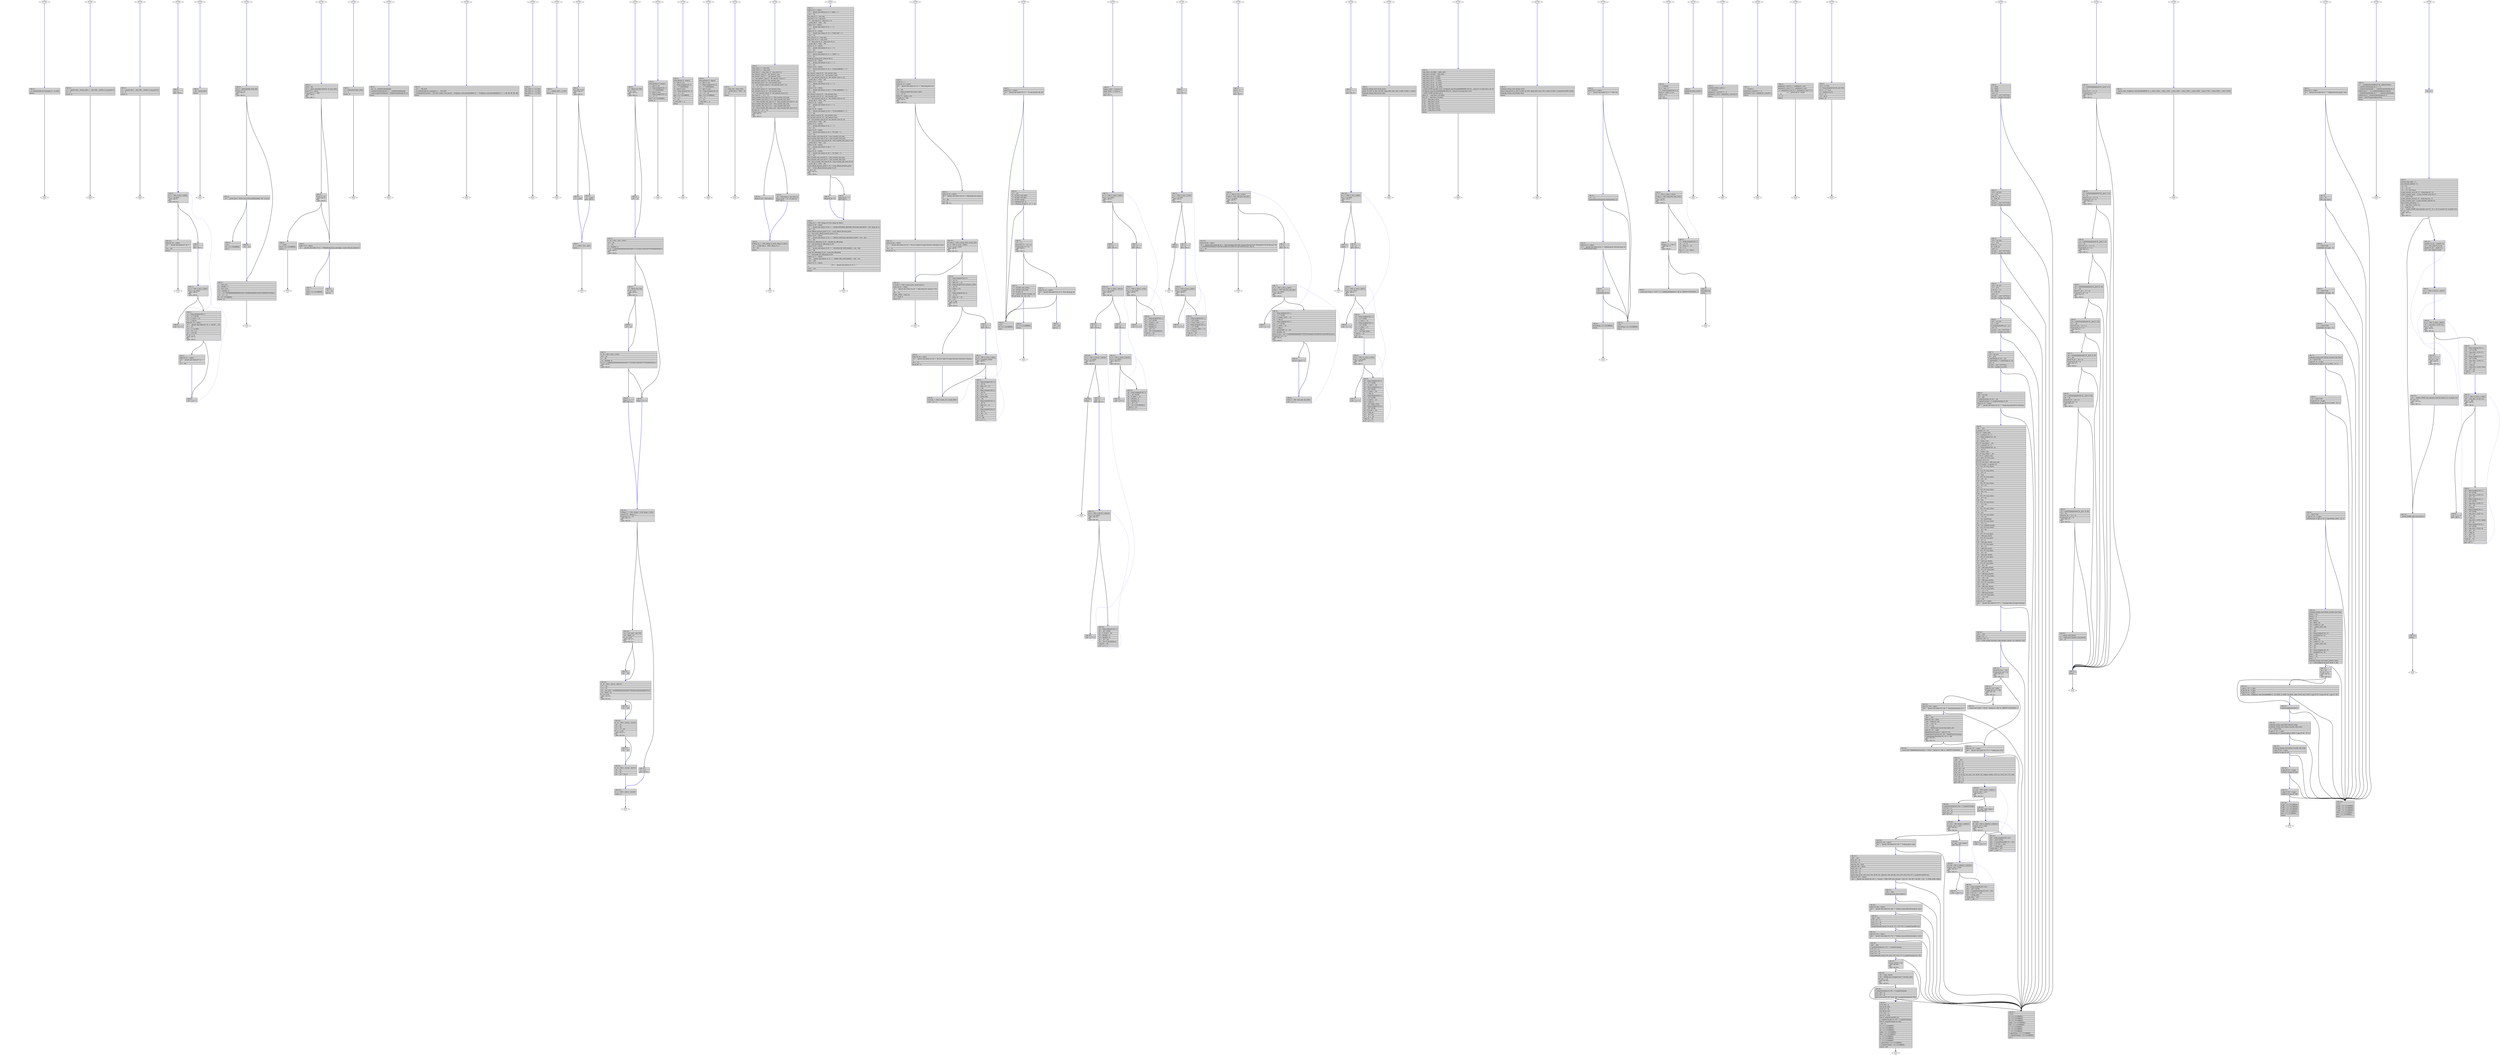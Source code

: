 digraph "tmpxft_00003394_00000000-14_gemm.ii.020t.early_optimizations" {
overlap=false;
subgraph "void __nv_save_fatbinhandle_for_managed_rt(void**)" {
	color="black";
	label="void __nv_save_fatbinhandle_for_managed_rt(void**)";
	fn_0_basic_block_1 [shape=Mdiamond,style=filled,fillcolor=white,label="EXIT"];

	fn_0_basic_block_2 [shape=record,style=filled,fillcolor=lightgrey,label="{\<bb\ 2\>:\l\
|__nv_fatbinhandle_for_managed_rt\ =\ in_2(D);\l\
|return;\l\
}"];

	fn_0_basic_block_0 [shape=Mdiamond,style=filled,fillcolor=white,label="ENTRY"];

	fn_0_basic_block_0:s -> fn_0_basic_block_2:n [style="solid,bold",color=blue,weight=100,constraint=true];
	fn_0_basic_block_2:s -> fn_0_basic_block_1:n [style="solid,bold",color=black,weight=10,constraint=true];
	fn_0_basic_block_0:s -> fn_0_basic_block_1:n [style="invis",constraint=true];
}
subgraph "int fprintf(FILE*, const char*, ...)" {
	color="black";
	label="int fprintf(FILE*, const char*, ...)";
	fn_3212_basic_block_1 [shape=Mdiamond,style=filled,fillcolor=white,label="EXIT"];

	fn_3212_basic_block_2 [shape=record,style=filled,fillcolor=lightgrey,label="{\<bb\ 2\>:\l\
|_5\ =\ __fprintf_chk\ (__stream_2(D),\ 1,\ __fmt_3(D),\ __builtin_va_arg_pack\ ());\l\
|_6\ =\ _5;\l\
|return\ _6;\l\
}"];

	fn_3212_basic_block_0 [shape=Mdiamond,style=filled,fillcolor=white,label="ENTRY"];

	fn_3212_basic_block_0:s -> fn_3212_basic_block_2:n [style="solid,bold",color=blue,weight=100,constraint=true];
	fn_3212_basic_block_2:s -> fn_3212_basic_block_1:n [style="solid,bold",color=black,weight=10,constraint=true];
	fn_3212_basic_block_0:s -> fn_3212_basic_block_1:n [style="invis",constraint=true];
}
subgraph "int printf(const char*, ...)" {
	color="black";
	label="int printf(const char*, ...)";
	fn_3213_basic_block_1 [shape=Mdiamond,style=filled,fillcolor=white,label="EXIT"];

	fn_3213_basic_block_2 [shape=record,style=filled,fillcolor=lightgrey,label="{\<bb\ 2\>:\l\
|_4\ =\ __printf_chk\ (1,\ __fmt_2(D),\ __builtin_va_arg_pack\ ());\l\
|_5\ =\ _4;\l\
|return\ _5;\l\
}"];

	fn_3213_basic_block_0 [shape=Mdiamond,style=filled,fillcolor=white,label="ENTRY"];

	fn_3213_basic_block_0:s -> fn_3213_basic_block_2:n [style="solid,bold",color=blue,weight=100,constraint=true];
	fn_3213_basic_block_2:s -> fn_3213_basic_block_1:n [style="solid,bold",color=black,weight=10,constraint=true];
	fn_3213_basic_block_0:s -> fn_3213_basic_block_1:n [style="invis",constraint=true];
}
subgraph "void print_array(int, int, double (*)[4096])" {
	color="black";
	label="void print_array(int, int, double (*)[4096])";
	fn_3261_basic_block_1 [shape=Mdiamond,style=filled,fillcolor=white,label="EXIT"];

	fn_3261_basic_block_2 [shape=record,style=filled,fillcolor=lightgrey,label="{\<bb\ 2\>:\l\
|i_6\ =\ 0;\l\
goto\ \<bb\ 9\>;\l\
}"];

	fn_3261_basic_block_9 [shape=record,style=filled,fillcolor=lightgrey,label="{\<bb\ 9\>:\l\
|#\ i_1\ =\ PHI\ \<i_6(2),\ i_24(8)\>\l\
|if\ (i_1\ \<\ ni_8(D))\l\
\ \ goto\ \<bb\ 3\>;\l\
else\l\
\ \ goto\ \<bb\ 10\>;\l\
}"];

	fn_3261_basic_block_10 [shape=record,style=filled,fillcolor=lightgrey,label="{\<bb\ 10\>:\l\
|stderr.67_25\ =\ stderr;\l\
|_29\ =\ __fprintf_chk\ (stderr.67_25,\ 1,\ \"\n\");\l\
|_35\ =\ _29;\l\
|return;\l\
}"];

	fn_3261_basic_block_3 [shape=record,style=filled,fillcolor=lightgrey,label="{\<bb\ 3\>:\l\
|j_9\ =\ 0;\l\
goto\ \<bb\ 7\>;\l\
}"];

	fn_3261_basic_block_7 [shape=record,style=filled,fillcolor=lightgrey,label="{\<bb\ 7\>:\l\
|#\ j_2\ =\ PHI\ \<j_9(3),\ j_23(6)\>\l\
|if\ (j_2\ \<\ nj_10(D))\l\
\ \ goto\ \<bb\ 4\>;\l\
else\l\
\ \ goto\ \<bb\ 8\>;\l\
}"];

	fn_3261_basic_block_8 [shape=record,style=filled,fillcolor=lightgrey,label="{\<bb\ 8\>:\l\
|i_24\ =\ i_1\ +\ 1;\l\
}"];

	fn_3261_basic_block_4 [shape=record,style=filled,fillcolor=lightgrey,label="{\<bb\ 4\>:\l\
|_11\ =\ (long\ unsigned\ int)\ i_1;\l\
|_12\ =\ _11\ *\ 32768;\l\
|_14\ =\ C_13(D)\ +\ _12;\l\
|_15\ =\ *_14[j_2];\l\
|stderr.67_16\ =\ stderr;\l\
|_27\ =\ __fprintf_chk\ (stderr.67_16,\ 1,\ \"%0.2lf\ \",\ _15);\l\
|_31\ =\ _27;\l\
|_18\ =\ i_1\ *\ ni_8(D);\l\
|_19\ =\ _18\ +\ j_2;\l\
|_20\ =\ _19\ %\ 20;\l\
|if\ (_20\ ==\ 0)\l\
\ \ goto\ \<bb\ 5\>;\l\
else\l\
\ \ goto\ \<bb\ 6\>;\l\
}"];

	fn_3261_basic_block_5 [shape=record,style=filled,fillcolor=lightgrey,label="{\<bb\ 5\>:\l\
|stderr.67_21\ =\ stderr;\l\
|_28\ =\ __fprintf_chk\ (stderr.67_21,\ 1,\ \"\n\");\l\
|_33\ =\ _28;\l\
}"];

	fn_3261_basic_block_6 [shape=record,style=filled,fillcolor=lightgrey,label="{\<bb\ 6\>:\l\
|j_23\ =\ j_2\ +\ 1;\l\
}"];

	fn_3261_basic_block_0 [shape=Mdiamond,style=filled,fillcolor=white,label="ENTRY"];

	fn_3261_basic_block_0:s -> fn_3261_basic_block_2:n [style="solid,bold",color=blue,weight=100,constraint=true];
	fn_3261_basic_block_2:s -> fn_3261_basic_block_9:n [style="solid,bold",color=blue,weight=100,constraint=true];
	fn_3261_basic_block_3:s -> fn_3261_basic_block_7:n [style="solid,bold",color=blue,weight=100,constraint=true];
	fn_3261_basic_block_4:s -> fn_3261_basic_block_5:n [style="solid,bold",color=black,weight=10,constraint=true];
	fn_3261_basic_block_4:s -> fn_3261_basic_block_6:n [style="solid,bold",color=black,weight=10,constraint=true];
	fn_3261_basic_block_5:s -> fn_3261_basic_block_6:n [style="solid,bold",color=blue,weight=100,constraint=true];
	fn_3261_basic_block_6:s -> fn_3261_basic_block_7:n [style="dotted,bold",color=blue,weight=10,constraint=false];
	fn_3261_basic_block_7:s -> fn_3261_basic_block_4:n [style="solid,bold",color=black,weight=10,constraint=true];
	fn_3261_basic_block_7:s -> fn_3261_basic_block_8:n [style="solid,bold",color=black,weight=10,constraint=true];
	fn_3261_basic_block_8:s -> fn_3261_basic_block_9:n [style="dotted,bold",color=blue,weight=10,constraint=false];
	fn_3261_basic_block_9:s -> fn_3261_basic_block_3:n [style="solid,bold",color=black,weight=10,constraint=true];
	fn_3261_basic_block_9:s -> fn_3261_basic_block_10:n [style="solid,bold",color=black,weight=10,constraint=true];
	fn_3261_basic_block_10:s -> fn_3261_basic_block_1:n [style="solid,bold",color=black,weight=10,constraint=true];
	fn_3261_basic_block_0:s -> fn_3261_basic_block_1:n [style="invis",constraint=true];
}
subgraph "void ____nv_dummy_param_ref(void*)" {
	color="black";
	label="void ____nv_dummy_param_ref(void*)";
	fn_3278_basic_block_1 [shape=Mdiamond,style=filled,fillcolor=white,label="EXIT"];

	fn_3278_basic_block_2 [shape=record,style=filled,fillcolor=lightgrey,label="{\<bb\ 2\>:\l\
|__ref\ =\ param_2(D);\l\
|return;\l\
}"];

	fn_3278_basic_block_0 [shape=Mdiamond,style=filled,fillcolor=white,label="ENTRY"];

	fn_3278_basic_block_0:s -> fn_3278_basic_block_2:n [style="solid,bold",color=blue,weight=100,constraint=true];
	fn_3278_basic_block_2:s -> fn_3278_basic_block_1:n [style="solid,bold",color=black,weight=10,constraint=true];
	fn_3278_basic_block_0:s -> fn_3278_basic_block_1:n [style="invis",constraint=true];
}
subgraph "double rtclock()" {
	color="black";
	label="double rtclock()";
	fn_3269_basic_block_1 [shape=Mdiamond,style=filled,fillcolor=white,label="EXIT"];

	fn_3269_basic_block_2 [shape=record,style=filled,fillcolor=lightgrey,label="{\<bb\ 2\>:\l\
|stat_4\ =\ gettimeofday\ (&Tp,\ 0B);\l\
|if\ (stat_4\ !=\ 0)\l\
\ \ goto\ \<bb\ 3\>;\l\
else\l\
\ \ goto\ \<bb\ 5\>;\l\
}"];

	fn_3269_basic_block_3 [shape=record,style=filled,fillcolor=lightgrey,label="{\<bb\ 3\>:\l\
|_14\ =\ __printf_chk\ (1,\ \"Error\ return\ from\ gettimeofday:\ %d\",\ stat_4);\l\
}"];

	fn_3269_basic_block_6 [shape=record,style=filled,fillcolor=lightgrey,label="{\<bb\ 6\>:\l\
|\<L5\>:\l\
|Tp\ =\{v\}\ \{CLOBBER\};\l\
|resx\ 1\l\
}"];

	fn_3269_basic_block_4 [shape=record,style=filled,fillcolor=lightgrey,label="{\<bb\ 4\>:\l\
|_16\ =\ _14;\l\
}"];

	fn_3269_basic_block_5 [shape=record,style=filled,fillcolor=lightgrey,label="{\<bb\ 5\>:\l\
|_7\ =\ Tp.tv_sec;\l\
|_8\ =\ (double)\ _7;\l\
|_9\ =\ Tp.tv_usec;\l\
|_10\ =\ (double)\ _9;\l\
|_11\ =\ _10\ *\ 9.99999999999999954748111825886258685613938723690807819366e-7;\l\
|_12\ =\ _8\ +\ _11;\l\
|Tp\ =\{v\}\ \{CLOBBER\};\l\
|return\ _12;\l\
}"];

	fn_3269_basic_block_0 [shape=Mdiamond,style=filled,fillcolor=white,label="ENTRY"];

	fn_3269_basic_block_0:s -> fn_3269_basic_block_2:n [style="solid,bold",color=blue,weight=100,constraint=true];
	fn_3269_basic_block_2:s -> fn_3269_basic_block_3:n [style="solid,bold",color=black,weight=10,constraint=true];
	fn_3269_basic_block_2:s -> fn_3269_basic_block_5:n [style="solid,bold",color=black,weight=10,constraint=true];
	fn_3269_basic_block_3:s -> fn_3269_basic_block_4:n [style="solid,bold",color=blue,weight=100,constraint=true];
	fn_3269_basic_block_3:s -> fn_3269_basic_block_6:n [style="solid,bold",color=black,weight=10,constraint=true];
	fn_3269_basic_block_4:s -> fn_3269_basic_block_5:n [style="solid,bold",color=blue,weight=100,constraint=true];
	fn_3269_basic_block_5:s -> fn_3269_basic_block_1:n [style="solid,bold",color=black,weight=10,constraint=true];
	fn_3269_basic_block_0:s -> fn_3269_basic_block_1:n [style="invis",constraint=true];
}
subgraph "void* xmalloc(size_t)" {
	color="black";
	label="void* xmalloc(size_t)";
	fn_3275_basic_block_1 [shape=Mdiamond,style=filled,fillcolor=white,label="EXIT"];

	fn_3275_basic_block_2 [shape=record,style=filled,fillcolor=lightgrey,label="{\<bb\ 2\>:\l\
|newA\ =\ 0B;\l\
|ret_5\ =\ posix_memalign\ (&newA,\ 32,\ num_3(D));\l\
|newA.72_6\ =\ newA;\l\
|if\ (newA.72_6\ ==\ 0B)\l\
\ \ goto\ \<bb\ 4\>;\l\
else\l\
\ \ goto\ \<bb\ 3\>;\l\
}"];

	fn_3275_basic_block_3 [shape=record,style=filled,fillcolor=lightgrey,label="{\<bb\ 3\>:\l\
|if\ (ret_5\ !=\ 0)\l\
\ \ goto\ \<bb\ 4\>;\l\
else\l\
\ \ goto\ \<bb\ 6\>;\l\
}"];

	fn_3275_basic_block_6 [shape=record,style=filled,fillcolor=lightgrey,label="{\<bb\ 6\>:\l\
|_7\ =\ newA;\l\
|newA\ =\{v\}\ \{CLOBBER\};\l\
|return\ _7;\l\
}"];

	fn_3275_basic_block_4 [shape=record,style=filled,fillcolor=lightgrey,label="{\<bb\ 4\>:\l\
|stderr.73_9\ =\ stderr;\l\
|_13\ =\ __fprintf_chk\ (stderr.73_9,\ 1,\ \"[PolyBench]\ posix_memalign:\ cannot\ allocate\ memory\");\l\
}"];

	fn_3275_basic_block_7 [shape=record,style=filled,fillcolor=lightgrey,label="{\<bb\ 7\>:\l\
|\<L5\>:\l\
|newA\ =\{v\}\ \{CLOBBER\};\l\
|resx\ 1\l\
}"];

	fn_3275_basic_block_5 [shape=record,style=filled,fillcolor=lightgrey,label="{\<bb\ 5\>:\l\
|_15\ =\ _13;\l\
|exit\ (1);\l\
}"];

	fn_3275_basic_block_0 [shape=Mdiamond,style=filled,fillcolor=white,label="ENTRY"];

	fn_3275_basic_block_0:s -> fn_3275_basic_block_2:n [style="solid,bold",color=blue,weight=100,constraint=true];
	fn_3275_basic_block_2:s -> fn_3275_basic_block_4:n [style="solid,bold",color=black,weight=10,constraint=true];
	fn_3275_basic_block_2:s -> fn_3275_basic_block_3:n [style="solid,bold",color=black,weight=10,constraint=true];
	fn_3275_basic_block_3:s -> fn_3275_basic_block_4:n [style="solid,bold",color=black,weight=10,constraint=true];
	fn_3275_basic_block_3:s -> fn_3275_basic_block_6:n [style="solid,bold",color=black,weight=10,constraint=true];
	fn_3275_basic_block_4:s -> fn_3275_basic_block_5:n [style="solid,bold",color=blue,weight=100,constraint=true];
	fn_3275_basic_block_4:s -> fn_3275_basic_block_7:n [style="solid,bold",color=black,weight=10,constraint=true];
	fn_3275_basic_block_6:s -> fn_3275_basic_block_1:n [style="solid,bold",color=black,weight=10,constraint=true];
	fn_3275_basic_block_0:s -> fn_3275_basic_block_1:n [style="invis",constraint=true];
}
subgraph "cudaError_t cudaLaunch(T*) [with T = char; cudaError_t = cudaError]" {
	color="black";
	label="cudaError_t cudaLaunch(T*) [with T = char; cudaError_t = cudaError]";
	fn_3305_basic_block_1 [shape=Mdiamond,style=filled,fillcolor=white,label="EXIT"];

	fn_3305_basic_block_2 [shape=record,style=filled,fillcolor=lightgrey,label="{\<bb\ 2\>:\l\
|_4\ =\ cudaLaunch\ (func_2(D));\l\
|_5\ =\ _4;\l\
|return\ _5;\l\
}"];

	fn_3305_basic_block_0 [shape=Mdiamond,style=filled,fillcolor=white,label="ENTRY"];

	fn_3305_basic_block_0:s -> fn_3305_basic_block_2:n [style="solid,bold",color=blue,weight=100,constraint=true];
	fn_3305_basic_block_2:s -> fn_3305_basic_block_1:n [style="solid,bold",color=black,weight=10,constraint=true];
	fn_3305_basic_block_0:s -> fn_3305_basic_block_1:n [style="invis",constraint=true];
}
subgraph "void __cudaUnregisterBinaryUtil()" {
	color="black";
	label="void __cudaUnregisterBinaryUtil()";
	fn_3279_basic_block_1 [shape=Mdiamond,style=filled,fillcolor=white,label="EXIT"];

	fn_3279_basic_block_2 [shape=record,style=filled,fillcolor=lightgrey,label="{\<bb\ 2\>:\l\
|__ref\ =\ &__cudaFatCubinHandle;\l\
|__cudaFatCubinHandle.84_3\ =\ __cudaFatCubinHandle;\l\
|__cudaUnregisterFatBinary\ (__cudaFatCubinHandle.84_3);\l\
|return;\l\
}"];

	fn_3279_basic_block_0 [shape=Mdiamond,style=filled,fillcolor=white,label="ENTRY"];

	fn_3279_basic_block_0:s -> fn_3279_basic_block_2:n [style="solid,bold",color=blue,weight=100,constraint=true];
	fn_3279_basic_block_2:s -> fn_3279_basic_block_1:n [style="solid,bold",color=black,weight=10,constraint=true];
	fn_3279_basic_block_0:s -> fn_3279_basic_block_1:n [style="invis",constraint=true];
}
subgraph "void __nv_cudaEntityRegisterCallback(void**)" {
	color="black";
	label="void __nv_cudaEntityRegisterCallback(void**)";
	fn_3303_basic_block_1 [shape=Mdiamond,style=filled,fillcolor=white,label="EXIT"];

	fn_3303_basic_block_2 [shape=record,style=filled,fillcolor=lightgrey,label="{\<bb\ 2\>:\l\
|__ref\ =\ __T26_2(D);\l\
|__nv_fatbinhandle_for_managed_rt\ =\ __T26_2(D);\l\
|__cudaRegisterFunction\ (__T26_2(D),\ gemm_cuda_kernel,\ \"_Z16gemm_cuda_kerneliiiddPdS_S_\",\ \"_Z16gemm_cuda_kerneliiiddPdS_S_\",\ -1,\ 0B,\ 0B,\ 0B,\ 0B,\ 0B);\l\
|return;\l\
}"];

	fn_3303_basic_block_0 [shape=Mdiamond,style=filled,fillcolor=white,label="ENTRY"];

	fn_3303_basic_block_0:s -> fn_3303_basic_block_2:n [style="solid,bold",color=blue,weight=100,constraint=true];
	fn_3303_basic_block_2:s -> fn_3303_basic_block_1:n [style="solid,bold",color=black,weight=10,constraint=true];
	fn_3303_basic_block_0:s -> fn_3303_basic_block_1:n [style="invis",constraint=true];
}
subgraph "dim3::dim3(unsigned int, unsigned int, unsigned int)" {
	color="black";
	label="dim3::dim3(unsigned int, unsigned int, unsigned int)";
	fn_3_basic_block_1 [shape=Mdiamond,style=filled,fillcolor=white,label="EXIT"];

	fn_3_basic_block_2 [shape=record,style=filled,fillcolor=lightgrey,label="{\<bb\ 2\>:\l\
|this_2(D)-\>x\ =\ vx_3(D);\l\
|this_2(D)-\>y\ =\ vy_5(D);\l\
|this_2(D)-\>z\ =\ vz_7(D);\l\
|return;\l\
}"];

	fn_3_basic_block_0 [shape=Mdiamond,style=filled,fillcolor=white,label="ENTRY"];

	fn_3_basic_block_0:s -> fn_3_basic_block_2:n [style="solid,bold",color=blue,weight=100,constraint=true];
	fn_3_basic_block_2:s -> fn_3_basic_block_1:n [style="solid,bold",color=black,weight=10,constraint=true];
	fn_3_basic_block_0:s -> fn_3_basic_block_1:n [style="invis",constraint=true];
}
subgraph "float std::ceil(float)" {
	color="black";
	label="float std::ceil(float)";
	fn_154_basic_block_1 [shape=Mdiamond,style=filled,fillcolor=white,label="EXIT"];

	fn_154_basic_block_2 [shape=record,style=filled,fillcolor=lightgrey,label="{\<bb\ 2\>:\l\
|_2\ =\ __builtin_ceilf\ (__x_1(D));\l\
|return\ _2;\l\
}"];

	fn_154_basic_block_0 [shape=Mdiamond,style=filled,fillcolor=white,label="ENTRY"];

	fn_154_basic_block_0:s -> fn_154_basic_block_2:n [style="solid,bold",color=blue,weight=100,constraint=true];
	fn_154_basic_block_2:s -> fn_154_basic_block_1:n [style="solid,bold",color=black,weight=10,constraint=true];
	fn_154_basic_block_0:s -> fn_154_basic_block_1:n [style="invis",constraint=true];
}
subgraph "float absVal(float)" {
	color="black";
	label="float absVal(float)";
	fn_3240_basic_block_1 [shape=Mdiamond,style=filled,fillcolor=white,label="EXIT"];

	fn_3240_basic_block_2 [shape=record,style=filled,fillcolor=lightgrey,label="{\<bb\ 2\>:\l\
|if\ (a_2(D)\ \<\ 0.0)\l\
\ \ goto\ \<bb\ 3\>;\l\
else\l\
\ \ goto\ \<bb\ 4\>;\l\
}"];

	fn_3240_basic_block_4 [shape=record,style=filled,fillcolor=lightgrey,label="{\<bb\ 4\>:\l\
|_4\ =\ a_2(D);\l\
}"];

	fn_3240_basic_block_3 [shape=record,style=filled,fillcolor=lightgrey,label="{\<bb\ 3\>:\l\
|_3\ =\ -a_2(D);\l\
goto\ \<bb\ 5\>;\l\
}"];

	fn_3240_basic_block_5 [shape=record,style=filled,fillcolor=lightgrey,label="{\<bb\ 5\>:\l\
|#\ _1\ =\ PHI\ \<_3(3),\ _4(4)\>\l\
|return\ _1;\l\
}"];

	fn_3240_basic_block_0 [shape=Mdiamond,style=filled,fillcolor=white,label="ENTRY"];

	fn_3240_basic_block_0:s -> fn_3240_basic_block_2:n [style="solid,bold",color=blue,weight=100,constraint=true];
	fn_3240_basic_block_2:s -> fn_3240_basic_block_3:n [style="solid,bold",color=black,weight=10,constraint=true];
	fn_3240_basic_block_2:s -> fn_3240_basic_block_4:n [style="solid,bold",color=black,weight=10,constraint=true];
	fn_3240_basic_block_3:s -> fn_3240_basic_block_5:n [style="solid,bold",color=blue,weight=100,constraint=true];
	fn_3240_basic_block_4:s -> fn_3240_basic_block_5:n [style="solid,bold",color=blue,weight=100,constraint=true];
	fn_3240_basic_block_5:s -> fn_3240_basic_block_1:n [style="solid,bold",color=black,weight=10,constraint=true];
	fn_3240_basic_block_0:s -> fn_3240_basic_block_1:n [style="invis",constraint=true];
}
subgraph "float percentDiff(double, double)" {
	color="black";
	label="float percentDiff(double, double)";
	fn_3241_basic_block_1 [shape=Mdiamond,style=filled,fillcolor=white,label="EXIT"];

	fn_3241_basic_block_2 [shape=record,style=filled,fillcolor=lightgrey,label="{\<bb\ 2\>:\l\
|_4\ =\ (float)\ val1_3(D);\l\
|if\ (_4\ \<\ 0.0)\l\
\ \ goto\ \<bb\ 3\>;\l\
else\l\
\ \ goto\ \<bb\ 4\>;\l\
}"];

	fn_3241_basic_block_3 [shape=record,style=filled,fillcolor=lightgrey,label="{\<bb\ 3\>:\l\
|_25\ =\ -_4;\l\
}"];

	fn_3241_basic_block_4 [shape=record,style=filled,fillcolor=lightgrey,label="{\<bb\ 4\>:\l\
|#\ _26\ =\ PHI\ \<_4(2),\ _25(3)\>\l\
|_35\ =\ _26;\l\
|_5\ =\ _35;\l\
|_6\ =\ (double)\ _5;\l\
|if\ (_6\ \<\ 1.00000000000000002081668171172168513294309377670288085938e-2)\l\
\ \ goto\ \<bb\ 5\>;\l\
else\l\
\ \ goto\ \<bb\ 9\>;\l\
}"];

	fn_3241_basic_block_5 [shape=record,style=filled,fillcolor=lightgrey,label="{\<bb\ 5\>:\l\
|_8\ =\ (float)\ val2_7(D);\l\
|if\ (_8\ \<\ 0.0)\l\
\ \ goto\ \<bb\ 6\>;\l\
else\l\
\ \ goto\ \<bb\ 7\>;\l\
}"];

	fn_3241_basic_block_6 [shape=record,style=filled,fillcolor=lightgrey,label="{\<bb\ 6\>:\l\
|_27\ =\ -_8;\l\
}"];

	fn_3241_basic_block_7 [shape=record,style=filled,fillcolor=lightgrey,label="{\<bb\ 7\>:\l\
|#\ _28\ =\ PHI\ \<_8(5),\ _27(6)\>\l\
|_36\ =\ _28;\l\
|_9\ =\ _36;\l\
|_10\ =\ (double)\ _9;\l\
|if\ (_10\ \<\ 1.00000000000000002081668171172168513294309377670288085938e-2)\l\
\ \ goto\ \<bb\ 8\>;\l\
else\l\
\ \ goto\ \<bb\ 9\>;\l\
}"];

	fn_3241_basic_block_9 [shape=record,style=filled,fillcolor=lightgrey,label="{\<bb\ 9\>:\l\
|iftmp.1_12\ =\ 0;\l\
}"];

	fn_3241_basic_block_8 [shape=record,style=filled,fillcolor=lightgrey,label="{\<bb\ 8\>:\l\
|iftmp.1_11\ =\ 1;\l\
goto\ \<bb\ 10\>;\l\
}"];

	fn_3241_basic_block_10 [shape=record,style=filled,fillcolor=lightgrey,label="{\<bb\ 10\>:\l\
|#\ iftmp.1_1\ =\ PHI\ \<iftmp.1_11(8),\ iftmp.1_12(9)\>\l\
|retval.0_13\ =\ iftmp.1_1;\l\
|if\ (retval.0_13\ !=\ 0)\l\
\ \ goto\ \<bb\ 11\>;\l\
else\l\
\ \ goto\ \<bb\ 12\>;\l\
}"];

	fn_3241_basic_block_12 [shape=record,style=filled,fillcolor=lightgrey,label="{\<bb\ 12\>:\l\
|_15\ =\ val1_3(D)\ -\ val2_7(D);\l\
|_16\ =\ (float)\ _15;\l\
|if\ (_16\ \<\ 0.0)\l\
\ \ goto\ \<bb\ 13\>;\l\
else\l\
\ \ goto\ \<bb\ 14\>;\l\
}"];

	fn_3241_basic_block_13 [shape=record,style=filled,fillcolor=lightgrey,label="{\<bb\ 13\>:\l\
|_29\ =\ -_16;\l\
}"];

	fn_3241_basic_block_14 [shape=record,style=filled,fillcolor=lightgrey,label="{\<bb\ 14\>:\l\
|#\ _30\ =\ PHI\ \<_16(12),\ _29(13)\>\l\
|_37\ =\ _30;\l\
|_17\ =\ _37;\l\
|_18\ =\ val1_3(D)\ +\ 9.99999993922529029077850282192230224609375e-9;\l\
|_19\ =\ (float)\ _18;\l\
|if\ (_19\ \<\ 0.0)\l\
\ \ goto\ \<bb\ 15\>;\l\
else\l\
\ \ goto\ \<bb\ 16\>;\l\
}"];

	fn_3241_basic_block_15 [shape=record,style=filled,fillcolor=lightgrey,label="{\<bb\ 15\>:\l\
|_31\ =\ -_19;\l\
}"];

	fn_3241_basic_block_16 [shape=record,style=filled,fillcolor=lightgrey,label="{\<bb\ 16\>:\l\
|#\ _32\ =\ PHI\ \<_19(14),\ _31(15)\>\l\
|_38\ =\ _32;\l\
|_20\ =\ _38;\l\
|_21\ =\ _17\ /\ _20;\l\
|if\ (_21\ \<\ 0.0)\l\
\ \ goto\ \<bb\ 17\>;\l\
else\l\
\ \ goto\ \<bb\ 18\>;\l\
}"];

	fn_3241_basic_block_17 [shape=record,style=filled,fillcolor=lightgrey,label="{\<bb\ 17\>:\l\
|_33\ =\ -_21;\l\
}"];

	fn_3241_basic_block_18 [shape=record,style=filled,fillcolor=lightgrey,label="{\<bb\ 18\>:\l\
|#\ _34\ =\ PHI\ \<_21(16),\ _33(17)\>\l\
|_39\ =\ _34;\l\
|_22\ =\ _39;\l\
|_23\ =\ _22\ *\ 1.0e+2;\l\
}"];

	fn_3241_basic_block_11 [shape=record,style=filled,fillcolor=lightgrey,label="{\<bb\ 11\>:\l\
|_14\ =\ 0.0;\l\
goto\ \<bb\ 19\>;\l\
}"];

	fn_3241_basic_block_19 [shape=record,style=filled,fillcolor=lightgrey,label="{\<bb\ 19\>:\l\
|#\ _2\ =\ PHI\ \<_14(11),\ _23(18)\>\l\
|return\ _2;\l\
}"];

	fn_3241_basic_block_0 [shape=Mdiamond,style=filled,fillcolor=white,label="ENTRY"];

	fn_3241_basic_block_0:s -> fn_3241_basic_block_2:n [style="solid,bold",color=blue,weight=100,constraint=true];
	fn_3241_basic_block_2:s -> fn_3241_basic_block_3:n [style="solid,bold",color=black,weight=10,constraint=true];
	fn_3241_basic_block_2:s -> fn_3241_basic_block_4:n [style="solid,bold",color=black,weight=10,constraint=true];
	fn_3241_basic_block_3:s -> fn_3241_basic_block_4:n [style="solid,bold",color=blue,weight=100,constraint=true];
	fn_3241_basic_block_4:s -> fn_3241_basic_block_5:n [style="solid,bold",color=black,weight=10,constraint=true];
	fn_3241_basic_block_4:s -> fn_3241_basic_block_9:n [style="solid,bold",color=black,weight=10,constraint=true];
	fn_3241_basic_block_5:s -> fn_3241_basic_block_6:n [style="solid,bold",color=black,weight=10,constraint=true];
	fn_3241_basic_block_5:s -> fn_3241_basic_block_7:n [style="solid,bold",color=black,weight=10,constraint=true];
	fn_3241_basic_block_6:s -> fn_3241_basic_block_7:n [style="solid,bold",color=blue,weight=100,constraint=true];
	fn_3241_basic_block_7:s -> fn_3241_basic_block_8:n [style="solid,bold",color=black,weight=10,constraint=true];
	fn_3241_basic_block_7:s -> fn_3241_basic_block_9:n [style="solid,bold",color=black,weight=10,constraint=true];
	fn_3241_basic_block_8:s -> fn_3241_basic_block_10:n [style="solid,bold",color=blue,weight=100,constraint=true];
	fn_3241_basic_block_9:s -> fn_3241_basic_block_10:n [style="solid,bold",color=blue,weight=100,constraint=true];
	fn_3241_basic_block_10:s -> fn_3241_basic_block_11:n [style="solid,bold",color=black,weight=10,constraint=true];
	fn_3241_basic_block_10:s -> fn_3241_basic_block_12:n [style="solid,bold",color=black,weight=10,constraint=true];
	fn_3241_basic_block_11:s -> fn_3241_basic_block_19:n [style="solid,bold",color=blue,weight=100,constraint=true];
	fn_3241_basic_block_12:s -> fn_3241_basic_block_13:n [style="solid,bold",color=black,weight=10,constraint=true];
	fn_3241_basic_block_12:s -> fn_3241_basic_block_14:n [style="solid,bold",color=black,weight=10,constraint=true];
	fn_3241_basic_block_13:s -> fn_3241_basic_block_14:n [style="solid,bold",color=blue,weight=100,constraint=true];
	fn_3241_basic_block_14:s -> fn_3241_basic_block_15:n [style="solid,bold",color=black,weight=10,constraint=true];
	fn_3241_basic_block_14:s -> fn_3241_basic_block_16:n [style="solid,bold",color=black,weight=10,constraint=true];
	fn_3241_basic_block_15:s -> fn_3241_basic_block_16:n [style="solid,bold",color=blue,weight=100,constraint=true];
	fn_3241_basic_block_16:s -> fn_3241_basic_block_17:n [style="solid,bold",color=black,weight=10,constraint=true];
	fn_3241_basic_block_16:s -> fn_3241_basic_block_18:n [style="solid,bold",color=black,weight=10,constraint=true];
	fn_3241_basic_block_17:s -> fn_3241_basic_block_18:n [style="solid,bold",color=blue,weight=100,constraint=true];
	fn_3241_basic_block_18:s -> fn_3241_basic_block_19:n [style="solid,bold",color=blue,weight=100,constraint=true];
	fn_3241_basic_block_19:s -> fn_3241_basic_block_1:n [style="solid,bold",color=black,weight=10,constraint=true];
	fn_3241_basic_block_0:s -> fn_3241_basic_block_1:n [style="invis",constraint=true];
}
subgraph "uint64_t get_time()" {
	color="black";
	label="uint64_t get_time()";
	fn_3246_basic_block_1 [shape=Mdiamond,style=filled,fillcolor=white,label="EXIT"];

	fn_3246_basic_block_2 [shape=record,style=filled,fillcolor=lightgrey,label="{\<bb\ 2\>:\l\
|clock_gettime\ (1,\ &spec);\l\
|_3\ =\ spec.tv_sec;\l\
|_4\ =\ (long\ unsigned\ int)\ _3;\l\
|_5\ =\ _4\ *\ 1000000000;\l\
|_6\ =\ spec.tv_nsec;\l\
|_7\ =\ (long\ unsigned\ int)\ _6;\l\
|_8\ =\ _5\ +\ _7;\l\
|spec\ =\{v\}\ \{CLOBBER\};\l\
|return\ _8;\l\
}"];

	fn_3246_basic_block_0 [shape=Mdiamond,style=filled,fillcolor=white,label="ENTRY"];

	fn_3246_basic_block_0:s -> fn_3246_basic_block_2:n [style="solid,bold",color=blue,weight=100,constraint=true];
	fn_3246_basic_block_2:s -> fn_3246_basic_block_1:n [style="solid,bold",color=black,weight=10,constraint=true];
	fn_3246_basic_block_0:s -> fn_3246_basic_block_1:n [style="invis",constraint=true];
}
subgraph "void hookomp_timing_start(uint64_t*)" {
	color="black";
	label="void hookomp_timing_start(uint64_t*)";
	fn_3247_basic_block_1 [shape=Mdiamond,style=filled,fillcolor=white,label="EXIT"];

	fn_3247_basic_block_2 [shape=record,style=filled,fillcolor=lightgrey,label="{\<bb\ 2\>:\l\
|clock_gettime\ (1,\ &spec);\l\
|_6\ =\ spec.tv_sec;\l\
|_7\ =\ (long\ unsigned\ int)\ _6;\l\
|_8\ =\ _7\ *\ 1000000000;\l\
|_9\ =\ spec.tv_nsec;\l\
|_10\ =\ (long\ unsigned\ int)\ _9;\l\
|_11\ =\ _8\ +\ _10;\l\
|spec\ =\{v\}\ \{CLOBBER\};\l\
|_14\ =\ _11;\l\
|_3\ =\ _14;\l\
|*_start_4(D)\ =\ _3;\l\
|return;\l\
}"];

	fn_3247_basic_block_0 [shape=Mdiamond,style=filled,fillcolor=white,label="ENTRY"];

	fn_3247_basic_block_0:s -> fn_3247_basic_block_2:n [style="solid,bold",color=blue,weight=100,constraint=true];
	fn_3247_basic_block_2:s -> fn_3247_basic_block_1:n [style="solid,bold",color=black,weight=10,constraint=true];
	fn_3247_basic_block_0:s -> fn_3247_basic_block_1:n [style="invis",constraint=true];
}
subgraph "void hookomp_timing_stop(uint64_t*)" {
	color="black";
	label="void hookomp_timing_stop(uint64_t*)";
	fn_3248_basic_block_1 [shape=Mdiamond,style=filled,fillcolor=white,label="EXIT"];

	fn_3248_basic_block_2 [shape=record,style=filled,fillcolor=lightgrey,label="{\<bb\ 2\>:\l\
|clock_gettime\ (1,\ &spec);\l\
|_6\ =\ spec.tv_sec;\l\
|_7\ =\ (long\ unsigned\ int)\ _6;\l\
|_8\ =\ _7\ *\ 1000000000;\l\
|_9\ =\ spec.tv_nsec;\l\
|_10\ =\ (long\ unsigned\ int)\ _9;\l\
|_11\ =\ _8\ +\ _10;\l\
|spec\ =\{v\}\ \{CLOBBER\};\l\
|_14\ =\ _11;\l\
|_3\ =\ _14;\l\
|*_stop_4(D)\ =\ _3;\l\
|return;\l\
}"];

	fn_3248_basic_block_0 [shape=Mdiamond,style=filled,fillcolor=white,label="ENTRY"];

	fn_3248_basic_block_0:s -> fn_3248_basic_block_2:n [style="solid,bold",color=blue,weight=100,constraint=true];
	fn_3248_basic_block_2:s -> fn_3248_basic_block_1:n [style="solid,bold",color=black,weight=10,constraint=true];
	fn_3248_basic_block_0:s -> fn_3248_basic_block_1:n [style="invis",constraint=true];
}
subgraph "void hookomp_timing_print(uint64_t, uint64_t)" {
	color="black";
	label="void hookomp_timing_print(uint64_t, uint64_t)";
	fn_3249_basic_block_1 [shape=Mdiamond,style=filled,fillcolor=white,label="EXIT"];

	fn_3249_basic_block_2 [shape=record,style=filled,fillcolor=lightgrey,label="{\<bb\ 2\>:\l\
|_3\ =\ tstop_1(D)\ -\ tstart_2(D);\l\
|_6\ =\ __printf_chk\ (1,\ \"%llu\",\ _3);\l\
|_8\ =\ _6;\l\
|return;\l\
}"];

	fn_3249_basic_block_0 [shape=Mdiamond,style=filled,fillcolor=white,label="ENTRY"];

	fn_3249_basic_block_0:s -> fn_3249_basic_block_2:n [style="solid,bold",color=blue,weight=100,constraint=true];
	fn_3249_basic_block_2:s -> fn_3249_basic_block_1:n [style="solid,bold",color=black,weight=10,constraint=true];
	fn_3249_basic_block_0:s -> fn_3249_basic_block_1:n [style="invis",constraint=true];
}
subgraph "void hookomp_timing_print_without_dev()" {
	color="black";
	label="void hookomp_timing_print_without_dev()";
	fn_3250_basic_block_1 [shape=Mdiamond,style=filled,fillcolor=white,label="EXIT"];

	fn_3250_basic_block_2 [shape=record,style=filled,fillcolor=lightgrey,label="{\<bb\ 2\>:\l\
|omp_stop.2_3\ =\ omp_stop;\l\
|omp_start.3_4\ =\ omp_start;\l\
|total_time_5\ =\ omp_stop.2_3\ -\ omp_start.3_4;\l\
|dev_kernel1_stop.4_6\ =\ dev_kernel1_stop;\l\
|dev_kernel1_start.5_7\ =\ dev_kernel1_start;\l\
|_8\ =\ dev_kernel1_stop.4_6\ -\ dev_kernel1_start.5_7;\l\
|dev_kernel2_stop.6_9\ =\ dev_kernel2_stop;\l\
|dev_kernel2_start.7_10\ =\ dev_kernel2_start;\l\
|_11\ =\ dev_kernel2_stop.6_9\ -\ dev_kernel2_start.7_10;\l\
|_12\ =\ _8\ +\ _11;\l\
|dev_kernel3_stop.8_13\ =\ dev_kernel3_stop;\l\
|dev_kernel3_start.9_14\ =\ dev_kernel3_start;\l\
|_15\ =\ dev_kernel3_stop.8_13\ -\ dev_kernel3_start.9_14;\l\
|dev_time_16\ =\ _12\ +\ _15;\l\
|data_transfer_h2d_stop.10_17\ =\ data_transfer_h2d_stop;\l\
|data_transfer_h2d_start.11_18\ =\ data_transfer_h2d_start;\l\
|_19\ =\ data_transfer_h2d_stop.10_17\ -\ data_transfer_h2d_start.11_18;\l\
|data_transfer_d2h_stop.12_20\ =\ data_transfer_d2h_stop;\l\
|data_transfer_d2h_start.13_21\ =\ data_transfer_d2h_start;\l\
|_22\ =\ data_transfer_d2h_stop.12_20\ -\ data_transfer_d2h_start.13_21;\l\
|dt_time_23\ =\ _19\ +\ _22;\l\
|if\ (total_time_5\ !=\ 0)\l\
\ \ goto\ \<bb\ 3\>;\l\
else\l\
\ \ goto\ \<bb\ 4\>;\l\
}"];

	fn_3250_basic_block_4 [shape=record,style=filled,fillcolor=lightgrey,label="{\<bb\ 4\>:\l\
|iftmp.14_26\ =\ total_time_5;\l\
}"];

	fn_3250_basic_block_3 [shape=record,style=filled,fillcolor=lightgrey,label="{\<bb\ 3\>:\l\
|_24\ =\ total_time_5\ -\ dev_time_16;\l\
|iftmp.14_25\ =\ _24\ -\ dt_time_23;\l\
goto\ \<bb\ 5\>;\l\
}"];

	fn_3250_basic_block_5 [shape=record,style=filled,fillcolor=lightgrey,label="{\<bb\ 5\>:\l\
|#\ iftmp.14_1\ =\ PHI\ \<iftmp.14_25(3),\ iftmp.14_26(4)\>\l\
|_28\ =\ __printf_chk\ (1,\ \"%llu\",\ iftmp.14_1);\l\
|_30\ =\ _28;\l\
|return;\l\
}"];

	fn_3250_basic_block_0 [shape=Mdiamond,style=filled,fillcolor=white,label="ENTRY"];

	fn_3250_basic_block_0:s -> fn_3250_basic_block_2:n [style="solid,bold",color=blue,weight=100,constraint=true];
	fn_3250_basic_block_2:s -> fn_3250_basic_block_3:n [style="solid,bold",color=black,weight=10,constraint=true];
	fn_3250_basic_block_2:s -> fn_3250_basic_block_4:n [style="solid,bold",color=black,weight=10,constraint=true];
	fn_3250_basic_block_3:s -> fn_3250_basic_block_5:n [style="solid,bold",color=blue,weight=100,constraint=true];
	fn_3250_basic_block_4:s -> fn_3250_basic_block_5:n [style="solid,bold",color=blue,weight=100,constraint=true];
	fn_3250_basic_block_5:s -> fn_3250_basic_block_1:n [style="solid,bold",color=black,weight=10,constraint=true];
	fn_3250_basic_block_0:s -> fn_3250_basic_block_1:n [style="invis",constraint=true];
}
subgraph "void hookomp_print_time_results()" {
	color="black";
	label="void hookomp_print_time_results()";
	fn_3251_basic_block_1 [shape=Mdiamond,style=filled,fillcolor=white,label="EXIT"];

	fn_3251_basic_block_2 [shape=record,style=filled,fillcolor=lightgrey,label="{\<bb\ 2\>:\l\
|stdout.15_3\ =\ stdout;\l\
|_75\ =\ __fprintf_chk\ (stdout.15_3,\ 1,\ \"ORIG\ =\ \");\l\
|_103\ =\ _75;\l\
|seq_stop.16_5\ =\ seq_stop;\l\
|seq_start.17_6\ =\ seq_start;\l\
|_76\ =\ seq_stop.16_5\ -\ seq_start.17_6;\l\
|__printf_chk\ (1,\ \"%llu\",\ _76);\l\
|stdout.15_8\ =\ stdout;\l\
|_77\ =\ __fprintf_chk\ (stdout.15_8,\ 1,\ \",\ \");\l\
|_106\ =\ _77;\l\
|stdout.15_10\ =\ stdout;\l\
|_78\ =\ __fprintf_chk\ (stdout.15_10,\ 1,\ \"OMP_OFF\ =\ \");\l\
|_108\ =\ _78;\l\
|omp_stop.18_12\ =\ omp_stop;\l\
|omp_start.19_13\ =\ omp_start;\l\
|_79\ =\ omp_stop.18_12\ -\ omp_start.19_13;\l\
|__printf_chk\ (1,\ \"%llu\",\ _79);\l\
|stdout.15_15\ =\ stdout;\l\
|_80\ =\ __fprintf_chk\ (stdout.15_15,\ 1,\ \",\ \");\l\
|_111\ =\ _80;\l\
|stdout.15_17\ =\ stdout;\l\
|_81\ =\ __fprintf_chk\ (stdout.15_17,\ 1,\ \"OMP\ =\ \");\l\
|_113\ =\ _81;\l\
|hookomp_timing_print_without_dev\ ();\l\
|stdout.15_20\ =\ stdout;\l\
|_82\ =\ __fprintf_chk\ (stdout.15_20,\ 1,\ \",\ \");\l\
|_115\ =\ _82;\l\
|stdout.15_22\ =\ stdout;\l\
|_83\ =\ __fprintf_chk\ (stdout.15_22,\ 1,\ \"CUDA_KERNEL1\ =\ \");\l\
|_117\ =\ _83;\l\
|dev_kernel1_stop.20_24\ =\ dev_kernel1_stop;\l\
|dev_kernel1_start.21_25\ =\ dev_kernel1_start;\l\
|_84\ =\ dev_kernel1_stop.20_24\ -\ dev_kernel1_start.21_25;\l\
|__printf_chk\ (1,\ \"%llu\",\ _84);\l\
|stdout.15_27\ =\ stdout;\l\
|_85\ =\ __fprintf_chk\ (stdout.15_27,\ 1,\ \",\ \");\l\
|_120\ =\ _85;\l\
|stdout.15_29\ =\ stdout;\l\
|_86\ =\ __fprintf_chk\ (stdout.15_29,\ 1,\ \"CUDA_KERNEL2\ =\ \");\l\
|_122\ =\ _86;\l\
|dev_kernel2_stop.22_31\ =\ dev_kernel2_stop;\l\
|dev_kernel2_start.23_32\ =\ dev_kernel2_start;\l\
|_87\ =\ dev_kernel2_stop.22_31\ -\ dev_kernel2_start.23_32;\l\
|__printf_chk\ (1,\ \"%llu\",\ _87);\l\
|stdout.15_34\ =\ stdout;\l\
|_88\ =\ __fprintf_chk\ (stdout.15_34,\ 1,\ \",\ \");\l\
|_125\ =\ _88;\l\
|stdout.15_36\ =\ stdout;\l\
|_89\ =\ __fprintf_chk\ (stdout.15_36,\ 1,\ \"CUDA_KERNEL3\ =\ \");\l\
|_127\ =\ _89;\l\
|dev_kernel3_stop.24_38\ =\ dev_kernel3_stop;\l\
|dev_kernel3_start.25_39\ =\ dev_kernel3_start;\l\
|_90\ =\ dev_kernel3_stop.24_38\ -\ dev_kernel3_start.25_39;\l\
|__printf_chk\ (1,\ \"%llu\",\ _90);\l\
|stdout.15_41\ =\ stdout;\l\
|_91\ =\ __fprintf_chk\ (stdout.15_41,\ 1,\ \",\ \");\l\
|_130\ =\ _91;\l\
|stdout.15_43\ =\ stdout;\l\
|_92\ =\ __fprintf_chk\ (stdout.15_43,\ 1,\ \"DT_H2D\ =\ \");\l\
|_132\ =\ _92;\l\
|data_transfer_h2d_stop.26_45\ =\ data_transfer_h2d_stop;\l\
|data_transfer_h2d_start.27_46\ =\ data_transfer_h2d_start;\l\
|_93\ =\ data_transfer_h2d_stop.26_45\ -\ data_transfer_h2d_start.27_46;\l\
|__printf_chk\ (1,\ \"%llu\",\ _93);\l\
|stdout.15_48\ =\ stdout;\l\
|_94\ =\ __fprintf_chk\ (stdout.15_48,\ 1,\ \",\ \");\l\
|_135\ =\ _94;\l\
|stdout.15_50\ =\ stdout;\l\
|_95\ =\ __fprintf_chk\ (stdout.15_50,\ 1,\ \"DT_D2H\ =\ \");\l\
|_137\ =\ _95;\l\
|data_transfer_d2h_stop.28_52\ =\ data_transfer_d2h_stop;\l\
|data_transfer_d2h_start.29_53\ =\ data_transfer_d2h_start;\l\
|_96\ =\ data_transfer_d2h_stop.28_52\ -\ data_transfer_d2h_start.29_53;\l\
|__printf_chk\ (1,\ \"%llu\",\ _96);\l\
|reach_offload_decision_point.31_55\ =\ reach_offload_decision_point;\l\
|_56\ =\ ~reach_offload_decision_point.31_55;\l\
|if\ (_56\ !=\ 0)\l\
\ \ goto\ \<bb\ 3\>;\l\
else\l\
\ \ goto\ \<bb\ 4\>;\l\
}"];

	fn_3251_basic_block_4 [shape=record,style=filled,fillcolor=lightgrey,label="{\<bb\ 4\>:\l\
|iftmp.30_58\ =\ 0;\l\
}"];

	fn_3251_basic_block_3 [shape=record,style=filled,fillcolor=lightgrey,label="{\<bb\ 3\>:\l\
|iftmp.30_57\ =\ 1;\l\
goto\ \<bb\ 5\>;\l\
}"];

	fn_3251_basic_block_5 [shape=record,style=filled,fillcolor=lightgrey,label="{\<bb\ 5\>:\l\
|#\ iftmp.30_1\ =\ PHI\ \<iftmp.30_57(3),\ iftmp.30_58(4)\>\l\
|stdout.15_59\ =\ stdout;\l\
|_97\ =\ __fprintf_chk\ (stdout.15_59,\ 1,\ \",\ WORK_FINISHED_BEFORE_OFFLOAD_DECISION\ =\ %d\",\ iftmp.30_1);\l\
|_140\ =\ _97;\l\
|reach_offload_decision_point.31_61\ =\ reach_offload_decision_point;\l\
|_62\ =\ (int)\ reach_offload_decision_point.31_61;\l\
|stdout.15_63\ =\ stdout;\l\
|_98\ =\ __fprintf_chk\ (stdout.15_63,\ 1,\ \",\ REACH_OFFLOAD_DECISION_POINT\ =\ %d\",\ _62);\l\
|_142\ =\ _98;\l\
|decided_by_offloading.32_65\ =\ decided_by_offloading;\l\
|_66\ =\ (int)\ decided_by_offloading.32_65;\l\
|stdout.15_67\ =\ stdout;\l\
|_99\ =\ __fprintf_chk\ (stdout.15_67,\ 1,\ \",\ DECIDED_BY_OFFLOADING\ =\ %d\",\ _66);\l\
|_144\ =\ _99;\l\
|made_the_offloading.33_69\ =\ made_the_offloading;\l\
|_70\ =\ (int)\ made_the_offloading.33_69;\l\
|stdout.15_71\ =\ stdout;\l\
|_100\ =\ __fprintf_chk\ (stdout.15_71,\ 1,\ \",\ MADE_THE_OFFLOADING\ =\ %d\",\ _70);\l\
|_146\ =\ _100;\l\
|stdout.15_73\ =\ stdout;\l\
|_101\ =\ __fprintf_chk\ (stdout.15_73,\ 1,\ \"\n\");\l\
|_148\ =\ _101;\l\
|return;\l\
}"];

	fn_3251_basic_block_0 [shape=Mdiamond,style=filled,fillcolor=white,label="ENTRY"];

	fn_3251_basic_block_0:s -> fn_3251_basic_block_2:n [style="solid,bold",color=blue,weight=100,constraint=true];
	fn_3251_basic_block_2:s -> fn_3251_basic_block_3:n [style="solid,bold",color=black,weight=10,constraint=true];
	fn_3251_basic_block_2:s -> fn_3251_basic_block_4:n [style="solid,bold",color=black,weight=10,constraint=true];
	fn_3251_basic_block_3:s -> fn_3251_basic_block_5:n [style="solid,bold",color=blue,weight=100,constraint=true];
	fn_3251_basic_block_4:s -> fn_3251_basic_block_5:n [style="solid,bold",color=blue,weight=100,constraint=true];
	fn_3251_basic_block_5:s -> fn_3251_basic_block_1:n [style="solid,bold",color=black,weight=10,constraint=true];
	fn_3251_basic_block_0:s -> fn_3251_basic_block_1:n [style="invis",constraint=true];
}
subgraph "bool create_target_functions_table(Func****, int, int)" {
	color="black";
	label="bool create_target_functions_table(Func****, int, int)";
	fn_3256_basic_block_1 [shape=Mdiamond,style=filled,fillcolor=white,label="EXIT"];

	fn_3256_basic_block_2 [shape=record,style=filled,fillcolor=lightgrey,label="{\<bb\ 2\>:\l\
|result_10\ =\ 1;\l\
|stderr.34_12\ =\ stderr;\l\
|_68\ =\ __fprintf_chk\ (stderr.34_12,\ 1,\ \"Allocating\ the\ rows.\n\");\l\
|_74\ =\ _68;\l\
|_15\ =\ (long\ unsigned\ int)\ nrows_14(D);\l\
|_16\ =\ _15\ *\ 8;\l\
|table_18\ =\ malloc\ (_16);\l\
|if\ (table_18\ !=\ 0B)\l\
\ \ goto\ \<bb\ 3\>;\l\
else\l\
\ \ goto\ \<bb\ 11\>;\l\
}"];

	fn_3256_basic_block_11 [shape=record,style=filled,fillcolor=lightgrey,label="{\<bb\ 11\>:\l\
|stderr.34_60\ =\ stderr;\l\
|_71\ =\ __fprintf_chk\ (stderr.34_60,\ 1,\ \"Error\ in\ table\ of\ target\ functions\ allocation\ (rows).\n\");\l\
|_76\ =\ _71;\l\
|result_62\ =\ 0;\l\
}"];

	fn_3256_basic_block_3 [shape=record,style=filled,fillcolor=lightgrey,label="{\<bb\ 3\>:\l\
|stderr.34_19\ =\ stderr;\l\
|_69\ =\ __fprintf_chk\ (stderr.34_19,\ 1,\ \"Allocating\ the\ columns.\n\");\l\
|_78\ =\ _69;\l\
|i_21\ =\ 0;\l\
goto\ \<bb\ 10\>;\l\
}"];

	fn_3256_basic_block_10 [shape=record,style=filled,fillcolor=lightgrey,label="{\<bb\ 10\>:\l\
|#\ result_2\ =\ PHI\ \<result_10(3),\ result_1(9)\>\l\
|#\ i_4\ =\ PHI\ \<i_21(3),\ i_59(9)\>\l\
|if\ (i_4\ \<\ nrows_14(D))\l\
\ \ goto\ \<bb\ 4\>;\l\
else\l\
\ \ goto\ \<bb\ 12\>;\l\
}"];

	fn_3256_basic_block_12 [shape=record,style=filled,fillcolor=lightgrey,label="{\<bb\ 12\>:\l\
|#\ result_3\ =\ PHI\ \<result_2(10),\ result_62(11)\>\l\
|stderr.34_63\ =\ stderr;\l\
|_72\ =\ __fprintf_chk\ (stderr.34_63,\ 1,\ \"Allocating\ the\ columns\ is\ OK.\n\");\l\
|_82\ =\ _72;\l\
|*table__65(D)\ =\ table_18;\l\
|_67\ =\ result_3;\l\
|return\ _67;\l\
}"];

	fn_3256_basic_block_4 [shape=record,style=filled,fillcolor=lightgrey,label="{\<bb\ 4\>:\l\
|_22\ =\ (long\ unsigned\ int)\ i_4;\l\
|_23\ =\ _22\ *\ 8;\l\
|_24\ =\ table_18\ +\ _23;\l\
|_26\ =\ (long\ unsigned\ int)\ ncolumns_25(D);\l\
|_27\ =\ _26\ *\ 8;\l\
|_29\ =\ malloc\ (_27);\l\
|*_24\ =\ _29;\l\
|_31\ =\ (long\ unsigned\ int)\ i_4;\l\
|_32\ =\ _31\ *\ 8;\l\
|_33\ =\ table_18\ +\ _32;\l\
|_34\ =\ *_33;\l\
|if\ (_34\ !=\ 0B)\l\
\ \ goto\ \<bb\ 5\>;\l\
else\l\
\ \ goto\ \<bb\ 8\>;\l\
}"];

	fn_3256_basic_block_8 [shape=record,style=filled,fillcolor=lightgrey,label="{\<bb\ 8\>:\l\
|stderr.34_56\ =\ stderr;\l\
|_70\ =\ __fprintf_chk\ (stderr.34_56,\ 1,\ \"Error\ in\ table\ of\ target\ functions\ allocation\ (columns).\n\");\l\
|_80\ =\ _70;\l\
|result_58\ =\ 0;\l\
}"];

	fn_3256_basic_block_5 [shape=record,style=filled,fillcolor=lightgrey,label="{\<bb\ 5\>:\l\
|j_35\ =\ 0;\l\
goto\ \<bb\ 7\>;\l\
}"];

	fn_3256_basic_block_7 [shape=record,style=filled,fillcolor=lightgrey,label="{\<bb\ 7\>:\l\
|#\ j_5\ =\ PHI\ \<j_35(5),\ j_55(6)\>\l\
|if\ (j_5\ \<\ ncolumns_25(D))\l\
\ \ goto\ \<bb\ 6\>;\l\
else\l\
\ \ goto\ \<bb\ 9\>;\l\
}"];

	fn_3256_basic_block_9 [shape=record,style=filled,fillcolor=lightgrey,label="{\<bb\ 9\>:\l\
|#\ result_1\ =\ PHI\ \<result_2(7),\ result_58(8)\>\l\
|i_59\ =\ i_4\ +\ 1;\l\
}"];

	fn_3256_basic_block_6 [shape=record,style=filled,fillcolor=lightgrey,label="{\<bb\ 6\>:\l\
|_36\ =\ (long\ unsigned\ int)\ i_4;\l\
|_37\ =\ _36\ *\ 8;\l\
|_38\ =\ table_18\ +\ _37;\l\
|_39\ =\ *_38;\l\
|_40\ =\ (long\ unsigned\ int)\ j_5;\l\
|_41\ =\ _40\ *\ 8;\l\
|_42\ =\ _39\ +\ _41;\l\
|_44\ =\ malloc\ (48);\l\
|*_42\ =\ _44;\l\
|_46\ =\ (long\ unsigned\ int)\ i_4;\l\
|_47\ =\ _46\ *\ 8;\l\
|_48\ =\ table_18\ +\ _47;\l\
|_49\ =\ *_48;\l\
|_50\ =\ (long\ unsigned\ int)\ j_5;\l\
|_51\ =\ _50\ *\ 8;\l\
|_52\ =\ _49\ +\ _51;\l\
|_53\ =\ *_52;\l\
|_53-\>f\ =\ 0B;\l\
|j_55\ =\ j_5\ +\ 1;\l\
}"];

	fn_3256_basic_block_0 [shape=Mdiamond,style=filled,fillcolor=white,label="ENTRY"];

	fn_3256_basic_block_0:s -> fn_3256_basic_block_2:n [style="solid,bold",color=blue,weight=100,constraint=true];
	fn_3256_basic_block_2:s -> fn_3256_basic_block_3:n [style="solid,bold",color=black,weight=10,constraint=true];
	fn_3256_basic_block_2:s -> fn_3256_basic_block_11:n [style="solid,bold",color=black,weight=10,constraint=true];
	fn_3256_basic_block_3:s -> fn_3256_basic_block_10:n [style="solid,bold",color=blue,weight=100,constraint=true];
	fn_3256_basic_block_4:s -> fn_3256_basic_block_5:n [style="solid,bold",color=black,weight=10,constraint=true];
	fn_3256_basic_block_4:s -> fn_3256_basic_block_8:n [style="solid,bold",color=black,weight=10,constraint=true];
	fn_3256_basic_block_5:s -> fn_3256_basic_block_7:n [style="solid,bold",color=blue,weight=100,constraint=true];
	fn_3256_basic_block_6:s -> fn_3256_basic_block_7:n [style="dotted,bold",color=blue,weight=10,constraint=false];
	fn_3256_basic_block_7:s -> fn_3256_basic_block_6:n [style="solid,bold",color=black,weight=10,constraint=true];
	fn_3256_basic_block_7:s -> fn_3256_basic_block_9:n [style="solid,bold",color=black,weight=10,constraint=true];
	fn_3256_basic_block_8:s -> fn_3256_basic_block_9:n [style="solid,bold",color=blue,weight=100,constraint=true];
	fn_3256_basic_block_9:s -> fn_3256_basic_block_10:n [style="dotted,bold",color=blue,weight=10,constraint=false];
	fn_3256_basic_block_10:s -> fn_3256_basic_block_4:n [style="solid,bold",color=black,weight=10,constraint=true];
	fn_3256_basic_block_10:s -> fn_3256_basic_block_12:n [style="solid,bold",color=black,weight=10,constraint=true];
	fn_3256_basic_block_11:s -> fn_3256_basic_block_12:n [style="solid,bold",color=blue,weight=100,constraint=true];
	fn_3256_basic_block_12:s -> fn_3256_basic_block_1:n [style="solid,bold",color=black,weight=10,constraint=true];
	fn_3256_basic_block_0:s -> fn_3256_basic_block_1:n [style="invis",constraint=true];
}
subgraph "void call_function_ffi_call(Func*)" {
	color="black";
	label="void call_function_ffi_call(Func*)";
	fn_3257_basic_block_1 [shape=Mdiamond,style=filled,fillcolor=white,label="EXIT"];

	fn_3257_basic_block_2 [shape=record,style=filled,fillcolor=lightgrey,label="{\<bb\ 2\>:\l\
|stderr.35_3\ =\ stderr;\l\
|_24\ =\ __fprintf_chk\ (stderr.35_3,\ 1,\ \"\ In\ call_function_ffi_call.\n\");\l\
}"];

	fn_3257_basic_block_3 [shape=record,style=filled,fillcolor=lightgrey,label="{\<bb\ 3\>:\l\
|_27\ =\ _24;\l\
|_6\ =\ ff_5(D)-\>arg_types;\l\
|_7\ =\ ff_5(D)-\>ret_type;\l\
|_8\ =\ ff_5(D)-\>nargs;\l\
|_9\ =\ (unsigned\ int)\ _8;\l\
|_11\ =\ ffi_prep_cif\ (&cif,\ 2,\ _9,\ _7,\ _6);\l\
}"];

	fn_3257_basic_block_4 [shape=record,style=filled,fillcolor=lightgrey,label="{\<bb\ 4\>:\l\
|_12\ =\ _11;\l\
|retval.36_13\ =\ _12\ !=\ 0;\l\
|if\ (retval.36_13\ !=\ 0)\l\
\ \ goto\ \<bb\ 5\>;\l\
else\l\
\ \ goto\ \<bb\ 7\>;\l\
}"];

	fn_3257_basic_block_7 [shape=record,style=filled,fillcolor=lightgrey,label="{\<bb\ 7\>:\l\
|_17\ =\ ff_5(D)-\>arg_values;\l\
|_18\ =\ ff_5(D)-\>ret_value;\l\
|_19\ =\ ff_5(D)-\>f;\l\
|_20\ =\ (void\ (*\<T19f3\>)\ (void))\ _19;\l\
|ffi_call\ (&cif,\ _20,\ _18,\ _17);\l\
}"];

	fn_3257_basic_block_8 [shape=record,style=filled,fillcolor=lightgrey,label="{\<bb\ 8\>:\l\
|cif\ =\{v\}\ \{CLOBBER\};\l\
|return;\l\
}"];

	fn_3257_basic_block_5 [shape=record,style=filled,fillcolor=lightgrey,label="{\<bb\ 5\>:\l\
|stderr.35_14\ =\ stderr;\l\
|_25\ =\ __fprintf_chk\ (stderr.35_14,\ 1,\ \"Error\ ffi_prep_cif.\n\");\l\
}"];

	fn_3257_basic_block_6 [shape=record,style=filled,fillcolor=lightgrey,label="{\<bb\ 6\>:\l\
|_29\ =\ _25;\l\
|exit\ (1);\l\
}"];

	fn_3257_basic_block_9 [shape=record,style=filled,fillcolor=lightgrey,label="{\<bb\ 9\>:\l\
|\<L2\>:\l\
|cif\ =\{v\}\ \{CLOBBER\};\l\
|resx\ 1\l\
}"];

	fn_3257_basic_block_0 [shape=Mdiamond,style=filled,fillcolor=white,label="ENTRY"];

	fn_3257_basic_block_0:s -> fn_3257_basic_block_2:n [style="solid,bold",color=blue,weight=100,constraint=true];
	fn_3257_basic_block_2:s -> fn_3257_basic_block_3:n [style="solid,bold",color=blue,weight=100,constraint=true];
	fn_3257_basic_block_2:s -> fn_3257_basic_block_9:n [style="solid,bold",color=black,weight=10,constraint=true];
	fn_3257_basic_block_3:s -> fn_3257_basic_block_9:n [style="solid,bold",color=black,weight=10,constraint=true];
	fn_3257_basic_block_3:s -> fn_3257_basic_block_4:n [style="solid,bold",color=blue,weight=100,constraint=true];
	fn_3257_basic_block_4:s -> fn_3257_basic_block_5:n [style="solid,bold",color=black,weight=10,constraint=true];
	fn_3257_basic_block_4:s -> fn_3257_basic_block_7:n [style="solid,bold",color=black,weight=10,constraint=true];
	fn_3257_basic_block_5:s -> fn_3257_basic_block_6:n [style="solid,bold",color=blue,weight=100,constraint=true];
	fn_3257_basic_block_5:s -> fn_3257_basic_block_9:n [style="solid,bold",color=black,weight=10,constraint=true];
	fn_3257_basic_block_7:s -> fn_3257_basic_block_9:n [style="solid,bold",color=black,weight=10,constraint=true];
	fn_3257_basic_block_7:s -> fn_3257_basic_block_8:n [style="solid,bold",color=blue,weight=100,constraint=true];
	fn_3257_basic_block_8:s -> fn_3257_basic_block_1:n [style="solid,bold",color=black,weight=10,constraint=true];
	fn_3257_basic_block_0:s -> fn_3257_basic_block_1:n [style="invis",constraint=true];
}
subgraph "void init_array(int, int, int, double*, double*, double (*)[4096], double (*)[4096], double (*)[4096])" {
	color="black";
	label="void init_array(int, int, int, double*, double*, double (*)[4096], double (*)[4096], double (*)[4096])";
	fn_3258_basic_block_1 [shape=Mdiamond,style=filled,fillcolor=white,label="EXIT"];

	fn_3258_basic_block_2 [shape=record,style=filled,fillcolor=lightgrey,label="{\<bb\ 2\>:\l\
|*alpha_14(D)\ =\ 3.2412e+4;\l\
|*beta_16(D)\ =\ 2.123e+3;\l\
|i_18\ =\ 0;\l\
goto\ \<bb\ 7\>;\l\
}"];

	fn_3258_basic_block_7 [shape=record,style=filled,fillcolor=lightgrey,label="{\<bb\ 7\>:\l\
|#\ i_1\ =\ PHI\ \<i_18(2),\ i_32(6)\>\l\
|if\ (i_1\ \<\ ni_19(D))\l\
\ \ goto\ \<bb\ 3\>;\l\
else\l\
\ \ goto\ \<bb\ 8\>;\l\
}"];

	fn_3258_basic_block_8 [shape=record,style=filled,fillcolor=lightgrey,label="{\<bb\ 8\>:\l\
|i_33\ =\ 0;\l\
goto\ \<bb\ 13\>;\l\
}"];

	fn_3258_basic_block_13 [shape=record,style=filled,fillcolor=lightgrey,label="{\<bb\ 13\>:\l\
|#\ i_2\ =\ PHI\ \<i_33(8),\ i_46(12)\>\l\
|if\ (i_2\ \<\ nk_21(D))\l\
\ \ goto\ \<bb\ 9\>;\l\
else\l\
\ \ goto\ \<bb\ 14\>;\l\
}"];

	fn_3258_basic_block_14 [shape=record,style=filled,fillcolor=lightgrey,label="{\<bb\ 14\>:\l\
|i_47\ =\ 0;\l\
goto\ \<bb\ 19\>;\l\
}"];

	fn_3258_basic_block_19 [shape=record,style=filled,fillcolor=lightgrey,label="{\<bb\ 19\>:\l\
|#\ i_3\ =\ PHI\ \<i_47(14),\ i_59(18)\>\l\
|if\ (i_3\ \<\ ni_19(D))\l\
\ \ goto\ \<bb\ 15\>;\l\
else\l\
\ \ goto\ \<bb\ 20\>;\l\
}"];

	fn_3258_basic_block_20 [shape=record,style=filled,fillcolor=lightgrey,label="{\<bb\ 20\>:\l\
|return;\l\
}"];

	fn_3258_basic_block_15 [shape=record,style=filled,fillcolor=lightgrey,label="{\<bb\ 15\>:\l\
|j_48\ =\ 0;\l\
goto\ \<bb\ 17\>;\l\
}"];

	fn_3258_basic_block_17 [shape=record,style=filled,fillcolor=lightgrey,label="{\<bb\ 17\>:\l\
|#\ j_6\ =\ PHI\ \<j_48(15),\ j_58(16)\>\l\
|if\ (j_6\ \<\ nj_35(D))\l\
\ \ goto\ \<bb\ 16\>;\l\
else\l\
\ \ goto\ \<bb\ 18\>;\l\
}"];

	fn_3258_basic_block_18 [shape=record,style=filled,fillcolor=lightgrey,label="{\<bb\ 18\>:\l\
|i_59\ =\ i_3\ +\ 1;\l\
}"];

	fn_3258_basic_block_16 [shape=record,style=filled,fillcolor=lightgrey,label="{\<bb\ 16\>:\l\
|_49\ =\ (long\ unsigned\ int)\ i_3;\l\
|_50\ =\ _49\ *\ 32768;\l\
|_52\ =\ C_51(D)\ +\ _50;\l\
|_53\ =\ (double)\ i_3;\l\
|_54\ =\ (double)\ j_6;\l\
|_55\ =\ _53\ *\ _54;\l\
|_56\ =\ _55\ *\ 2.44140625e-4;\l\
|*_52[j_6]\ =\ _56;\l\
|j_58\ =\ j_6\ +\ 1;\l\
}"];

	fn_3258_basic_block_9 [shape=record,style=filled,fillcolor=lightgrey,label="{\<bb\ 9\>:\l\
|j_34\ =\ 0;\l\
goto\ \<bb\ 11\>;\l\
}"];

	fn_3258_basic_block_11 [shape=record,style=filled,fillcolor=lightgrey,label="{\<bb\ 11\>:\l\
|#\ j_5\ =\ PHI\ \<j_34(9),\ j_45(10)\>\l\
|if\ (j_5\ \<\ nj_35(D))\l\
\ \ goto\ \<bb\ 10\>;\l\
else\l\
\ \ goto\ \<bb\ 12\>;\l\
}"];

	fn_3258_basic_block_12 [shape=record,style=filled,fillcolor=lightgrey,label="{\<bb\ 12\>:\l\
|i_46\ =\ i_2\ +\ 1;\l\
}"];

	fn_3258_basic_block_10 [shape=record,style=filled,fillcolor=lightgrey,label="{\<bb\ 10\>:\l\
|_36\ =\ (long\ unsigned\ int)\ i_2;\l\
|_37\ =\ _36\ *\ 32768;\l\
|_39\ =\ B_38(D)\ +\ _37;\l\
|_40\ =\ (double)\ i_2;\l\
|_41\ =\ (double)\ j_5;\l\
|_42\ =\ _40\ *\ _41;\l\
|_43\ =\ _42\ *\ 2.44140625e-4;\l\
|*_39[j_5]\ =\ _43;\l\
|j_45\ =\ j_5\ +\ 1;\l\
}"];

	fn_3258_basic_block_3 [shape=record,style=filled,fillcolor=lightgrey,label="{\<bb\ 3\>:\l\
|j_20\ =\ 0;\l\
goto\ \<bb\ 5\>;\l\
}"];

	fn_3258_basic_block_5 [shape=record,style=filled,fillcolor=lightgrey,label="{\<bb\ 5\>:\l\
|#\ j_4\ =\ PHI\ \<j_20(3),\ j_31(4)\>\l\
|if\ (j_4\ \<\ nk_21(D))\l\
\ \ goto\ \<bb\ 4\>;\l\
else\l\
\ \ goto\ \<bb\ 6\>;\l\
}"];

	fn_3258_basic_block_6 [shape=record,style=filled,fillcolor=lightgrey,label="{\<bb\ 6\>:\l\
|i_32\ =\ i_1\ +\ 1;\l\
}"];

	fn_3258_basic_block_4 [shape=record,style=filled,fillcolor=lightgrey,label="{\<bb\ 4\>:\l\
|_22\ =\ (long\ unsigned\ int)\ i_1;\l\
|_23\ =\ _22\ *\ 32768;\l\
|_25\ =\ A_24(D)\ +\ _23;\l\
|_26\ =\ (double)\ i_1;\l\
|_27\ =\ (double)\ j_4;\l\
|_28\ =\ _26\ *\ _27;\l\
|_29\ =\ _28\ *\ 2.44140625e-4;\l\
|*_25[j_4]\ =\ _29;\l\
|j_31\ =\ j_4\ +\ 1;\l\
}"];

	fn_3258_basic_block_0 [shape=Mdiamond,style=filled,fillcolor=white,label="ENTRY"];

	fn_3258_basic_block_0:s -> fn_3258_basic_block_2:n [style="solid,bold",color=blue,weight=100,constraint=true];
	fn_3258_basic_block_2:s -> fn_3258_basic_block_7:n [style="solid,bold",color=blue,weight=100,constraint=true];
	fn_3258_basic_block_3:s -> fn_3258_basic_block_5:n [style="solid,bold",color=blue,weight=100,constraint=true];
	fn_3258_basic_block_4:s -> fn_3258_basic_block_5:n [style="dotted,bold",color=blue,weight=10,constraint=false];
	fn_3258_basic_block_5:s -> fn_3258_basic_block_4:n [style="solid,bold",color=black,weight=10,constraint=true];
	fn_3258_basic_block_5:s -> fn_3258_basic_block_6:n [style="solid,bold",color=black,weight=10,constraint=true];
	fn_3258_basic_block_6:s -> fn_3258_basic_block_7:n [style="dotted,bold",color=blue,weight=10,constraint=false];
	fn_3258_basic_block_7:s -> fn_3258_basic_block_3:n [style="solid,bold",color=black,weight=10,constraint=true];
	fn_3258_basic_block_7:s -> fn_3258_basic_block_8:n [style="solid,bold",color=black,weight=10,constraint=true];
	fn_3258_basic_block_8:s -> fn_3258_basic_block_13:n [style="solid,bold",color=blue,weight=100,constraint=true];
	fn_3258_basic_block_9:s -> fn_3258_basic_block_11:n [style="solid,bold",color=blue,weight=100,constraint=true];
	fn_3258_basic_block_10:s -> fn_3258_basic_block_11:n [style="dotted,bold",color=blue,weight=10,constraint=false];
	fn_3258_basic_block_11:s -> fn_3258_basic_block_10:n [style="solid,bold",color=black,weight=10,constraint=true];
	fn_3258_basic_block_11:s -> fn_3258_basic_block_12:n [style="solid,bold",color=black,weight=10,constraint=true];
	fn_3258_basic_block_12:s -> fn_3258_basic_block_13:n [style="dotted,bold",color=blue,weight=10,constraint=false];
	fn_3258_basic_block_13:s -> fn_3258_basic_block_9:n [style="solid,bold",color=black,weight=10,constraint=true];
	fn_3258_basic_block_13:s -> fn_3258_basic_block_14:n [style="solid,bold",color=black,weight=10,constraint=true];
	fn_3258_basic_block_14:s -> fn_3258_basic_block_19:n [style="solid,bold",color=blue,weight=100,constraint=true];
	fn_3258_basic_block_15:s -> fn_3258_basic_block_17:n [style="solid,bold",color=blue,weight=100,constraint=true];
	fn_3258_basic_block_16:s -> fn_3258_basic_block_17:n [style="dotted,bold",color=blue,weight=10,constraint=false];
	fn_3258_basic_block_17:s -> fn_3258_basic_block_16:n [style="solid,bold",color=black,weight=10,constraint=true];
	fn_3258_basic_block_17:s -> fn_3258_basic_block_18:n [style="solid,bold",color=black,weight=10,constraint=true];
	fn_3258_basic_block_18:s -> fn_3258_basic_block_19:n [style="dotted,bold",color=blue,weight=10,constraint=false];
	fn_3258_basic_block_19:s -> fn_3258_basic_block_15:n [style="solid,bold",color=black,weight=10,constraint=true];
	fn_3258_basic_block_19:s -> fn_3258_basic_block_20:n [style="solid,bold",color=black,weight=10,constraint=true];
	fn_3258_basic_block_20:s -> fn_3258_basic_block_1:n [style="solid,bold",color=black,weight=10,constraint=true];
	fn_3258_basic_block_0:s -> fn_3258_basic_block_1:n [style="invis",constraint=true];
}
subgraph "void copy_array(int, int, double (*)[4096], double (*)[4096])" {
	color="black";
	label="void copy_array(int, int, double (*)[4096], double (*)[4096])";
	fn_3259_basic_block_1 [shape=Mdiamond,style=filled,fillcolor=white,label="EXIT"];

	fn_3259_basic_block_2 [shape=record,style=filled,fillcolor=lightgrey,label="{\<bb\ 2\>:\l\
|i_5\ =\ 0;\l\
goto\ \<bb\ 7\>;\l\
}"];

	fn_3259_basic_block_7 [shape=record,style=filled,fillcolor=lightgrey,label="{\<bb\ 7\>:\l\
|#\ i_1\ =\ PHI\ \<i_5(2),\ i_21(6)\>\l\
|if\ (i_1\ \<\ ni_7(D))\l\
\ \ goto\ \<bb\ 3\>;\l\
else\l\
\ \ goto\ \<bb\ 8\>;\l\
}"];

	fn_3259_basic_block_8 [shape=record,style=filled,fillcolor=lightgrey,label="{\<bb\ 8\>:\l\
|return;\l\
}"];

	fn_3259_basic_block_3 [shape=record,style=filled,fillcolor=lightgrey,label="{\<bb\ 3\>:\l\
|j_8\ =\ 0;\l\
goto\ \<bb\ 5\>;\l\
}"];

	fn_3259_basic_block_5 [shape=record,style=filled,fillcolor=lightgrey,label="{\<bb\ 5\>:\l\
|#\ j_2\ =\ PHI\ \<j_8(3),\ j_20(4)\>\l\
|if\ (j_2\ \<\ nj_9(D))\l\
\ \ goto\ \<bb\ 4\>;\l\
else\l\
\ \ goto\ \<bb\ 6\>;\l\
}"];

	fn_3259_basic_block_6 [shape=record,style=filled,fillcolor=lightgrey,label="{\<bb\ 6\>:\l\
|i_21\ =\ i_1\ +\ 1;\l\
}"];

	fn_3259_basic_block_4 [shape=record,style=filled,fillcolor=lightgrey,label="{\<bb\ 4\>:\l\
|_10\ =\ (long\ unsigned\ int)\ i_1;\l\
|_11\ =\ _10\ *\ 32768;\l\
|_13\ =\ C_dest_12(D)\ +\ _11;\l\
|_14\ =\ (long\ unsigned\ int)\ i_1;\l\
|_15\ =\ _14\ *\ 32768;\l\
|_17\ =\ C_source_16(D)\ +\ _15;\l\
|_18\ =\ *_17[j_2];\l\
|*_13[j_2]\ =\ _18;\l\
|j_20\ =\ j_2\ +\ 1;\l\
}"];

	fn_3259_basic_block_0 [shape=Mdiamond,style=filled,fillcolor=white,label="ENTRY"];

	fn_3259_basic_block_0:s -> fn_3259_basic_block_2:n [style="solid,bold",color=blue,weight=100,constraint=true];
	fn_3259_basic_block_2:s -> fn_3259_basic_block_7:n [style="solid,bold",color=blue,weight=100,constraint=true];
	fn_3259_basic_block_3:s -> fn_3259_basic_block_5:n [style="solid,bold",color=blue,weight=100,constraint=true];
	fn_3259_basic_block_4:s -> fn_3259_basic_block_5:n [style="dotted,bold",color=blue,weight=10,constraint=false];
	fn_3259_basic_block_5:s -> fn_3259_basic_block_4:n [style="solid,bold",color=black,weight=10,constraint=true];
	fn_3259_basic_block_5:s -> fn_3259_basic_block_6:n [style="solid,bold",color=black,weight=10,constraint=true];
	fn_3259_basic_block_6:s -> fn_3259_basic_block_7:n [style="dotted,bold",color=blue,weight=10,constraint=false];
	fn_3259_basic_block_7:s -> fn_3259_basic_block_3:n [style="solid,bold",color=black,weight=10,constraint=true];
	fn_3259_basic_block_7:s -> fn_3259_basic_block_8:n [style="solid,bold",color=black,weight=10,constraint=true];
	fn_3259_basic_block_8:s -> fn_3259_basic_block_1:n [style="solid,bold",color=black,weight=10,constraint=true];
	fn_3259_basic_block_0:s -> fn_3259_basic_block_1:n [style="invis",constraint=true];
}
subgraph "void compareResults(int, int, double (*)[4096], double (*)[4096])" {
	color="black";
	label="void compareResults(int, int, double (*)[4096], double (*)[4096])";
	fn_3260_basic_block_1 [shape=Mdiamond,style=filled,fillcolor=white,label="EXIT"];

	fn_3260_basic_block_2 [shape=record,style=filled,fillcolor=lightgrey,label="{\<bb\ 2\>:\l\
|fail_6\ =\ 0;\l\
|i_7\ =\ 0;\l\
goto\ \<bb\ 9\>;\l\
}"];

	fn_3260_basic_block_9 [shape=record,style=filled,fillcolor=lightgrey,label="{\<bb\ 9\>:\l\
|#\ i_1\ =\ PHI\ \<i_7(2),\ i_27(8)\>\l\
|#\ fail_5\ =\ PHI\ \<fail_6(2),\ fail_4(8)\>\l\
|if\ (i_1\ \<\ ni_8(D))\l\
\ \ goto\ \<bb\ 3\>;\l\
else\l\
\ \ goto\ \<bb\ 10\>;\l\
}"];

	fn_3260_basic_block_10 [shape=record,style=filled,fillcolor=lightgrey,label="{\<bb\ 10\>:\l\
|stderr.38_28\ =\ stderr;\l\
|_30\ =\ __fprintf_chk\ (stderr.38_28,\ 1,\ \"Non-Matching\ CPU-GPU\ Outputs\ Beyond\ Error\ Threshold\ of\ %4.2f\ Percent:\ %d\n\",\ 5.000000000000000277555756156289135105907917022705078125e-2,\ fail_5);\l\
|_32\ =\ _30;\l\
|return;\l\
}"];

	fn_3260_basic_block_3 [shape=record,style=filled,fillcolor=lightgrey,label="{\<bb\ 3\>:\l\
|j_9\ =\ 0;\l\
goto\ \<bb\ 7\>;\l\
}"];

	fn_3260_basic_block_7 [shape=record,style=filled,fillcolor=lightgrey,label="{\<bb\ 7\>:\l\
|#\ j_2\ =\ PHI\ \<j_9(3),\ j_26(6)\>\l\
|#\ fail_4\ =\ PHI\ \<fail_5(3),\ fail_3(6)\>\l\
|if\ (j_2\ \<\ nj_10(D))\l\
\ \ goto\ \<bb\ 4\>;\l\
else\l\
\ \ goto\ \<bb\ 8\>;\l\
}"];

	fn_3260_basic_block_8 [shape=record,style=filled,fillcolor=lightgrey,label="{\<bb\ 8\>:\l\
|i_27\ =\ i_1\ +\ 1;\l\
}"];

	fn_3260_basic_block_4 [shape=record,style=filled,fillcolor=lightgrey,label="{\<bb\ 4\>:\l\
|_11\ =\ (long\ unsigned\ int)\ i_1;\l\
|_12\ =\ _11\ *\ 32768;\l\
|_14\ =\ C_output_13(D)\ +\ _12;\l\
|_16\ =\ *_14[j_2];\l\
|_17\ =\ (long\ unsigned\ int)\ i_1;\l\
|_18\ =\ _17\ *\ 32768;\l\
|_20\ =\ C_19(D)\ +\ _18;\l\
|_21\ =\ *_20[j_2];\l\
|_22\ =\ percentDiff\ (_21,\ _16);\l\
|_23\ =\ (double)\ _22;\l\
|retval.37_24\ =\ _23\ \>\ 5.000000000000000277555756156289135105907917022705078125e-2;\l\
|if\ (retval.37_24\ !=\ 0)\l\
\ \ goto\ \<bb\ 5\>;\l\
else\l\
\ \ goto\ \<bb\ 6\>;\l\
}"];

	fn_3260_basic_block_5 [shape=record,style=filled,fillcolor=lightgrey,label="{\<bb\ 5\>:\l\
|fail_25\ =\ fail_4\ +\ 1;\l\
}"];

	fn_3260_basic_block_6 [shape=record,style=filled,fillcolor=lightgrey,label="{\<bb\ 6\>:\l\
|#\ fail_3\ =\ PHI\ \<fail_4(4),\ fail_25(5)\>\l\
|j_26\ =\ j_2\ +\ 1;\l\
}"];

	fn_3260_basic_block_0 [shape=Mdiamond,style=filled,fillcolor=white,label="ENTRY"];

	fn_3260_basic_block_0:s -> fn_3260_basic_block_2:n [style="solid,bold",color=blue,weight=100,constraint=true];
	fn_3260_basic_block_2:s -> fn_3260_basic_block_9:n [style="solid,bold",color=blue,weight=100,constraint=true];
	fn_3260_basic_block_3:s -> fn_3260_basic_block_7:n [style="solid,bold",color=blue,weight=100,constraint=true];
	fn_3260_basic_block_4:s -> fn_3260_basic_block_5:n [style="solid,bold",color=black,weight=10,constraint=true];
	fn_3260_basic_block_4:s -> fn_3260_basic_block_6:n [style="solid,bold",color=black,weight=10,constraint=true];
	fn_3260_basic_block_5:s -> fn_3260_basic_block_6:n [style="solid,bold",color=blue,weight=100,constraint=true];
	fn_3260_basic_block_6:s -> fn_3260_basic_block_7:n [style="dotted,bold",color=blue,weight=10,constraint=false];
	fn_3260_basic_block_7:s -> fn_3260_basic_block_4:n [style="solid,bold",color=black,weight=10,constraint=true];
	fn_3260_basic_block_7:s -> fn_3260_basic_block_8:n [style="solid,bold",color=black,weight=10,constraint=true];
	fn_3260_basic_block_8:s -> fn_3260_basic_block_9:n [style="dotted,bold",color=blue,weight=10,constraint=false];
	fn_3260_basic_block_9:s -> fn_3260_basic_block_3:n [style="solid,bold",color=black,weight=10,constraint=true];
	fn_3260_basic_block_9:s -> fn_3260_basic_block_10:n [style="solid,bold",color=black,weight=10,constraint=true];
	fn_3260_basic_block_10:s -> fn_3260_basic_block_1:n [style="solid,bold",color=black,weight=10,constraint=true];
	fn_3260_basic_block_0:s -> fn_3260_basic_block_1:n [style="invis",constraint=true];
}
subgraph "void gemm(int, int, int, double, double, double (*)[4096], double (*)[4096], double (*)[4096])" {
	color="black";
	label="void gemm(int, int, int, double, double, double (*)[4096], double (*)[4096], double (*)[4096])";
	fn_3262_basic_block_1 [shape=Mdiamond,style=filled,fillcolor=white,label="EXIT"];

	fn_3262_basic_block_2 [shape=record,style=filled,fillcolor=lightgrey,label="{\<bb\ 2\>:\l\
|i_7\ =\ 0;\l\
goto\ \<bb\ 10\>;\l\
}"];

	fn_3262_basic_block_10 [shape=record,style=filled,fillcolor=lightgrey,label="{\<bb\ 10\>:\l\
|#\ i_1\ =\ PHI\ \<i_7(2),\ i_49(9)\>\l\
|if\ (i_1\ \<\ ni_9(D))\l\
\ \ goto\ \<bb\ 3\>;\l\
else\l\
\ \ goto\ \<bb\ 11\>;\l\
}"];

	fn_3262_basic_block_11 [shape=record,style=filled,fillcolor=lightgrey,label="{\<bb\ 11\>:\l\
|return;\l\
}"];

	fn_3262_basic_block_3 [shape=record,style=filled,fillcolor=lightgrey,label="{\<bb\ 3\>:\l\
|j_10\ =\ 0;\l\
goto\ \<bb\ 8\>;\l\
}"];

	fn_3262_basic_block_8 [shape=record,style=filled,fillcolor=lightgrey,label="{\<bb\ 8\>:\l\
|#\ j_2\ =\ PHI\ \<j_10(3),\ j_48(7)\>\l\
|if\ (j_2\ \<\ nj_11(D))\l\
\ \ goto\ \<bb\ 4\>;\l\
else\l\
\ \ goto\ \<bb\ 9\>;\l\
}"];

	fn_3262_basic_block_9 [shape=record,style=filled,fillcolor=lightgrey,label="{\<bb\ 9\>:\l\
|i_49\ =\ i_1\ +\ 1;\l\
}"];

	fn_3262_basic_block_4 [shape=record,style=filled,fillcolor=lightgrey,label="{\<bb\ 4\>:\l\
|_12\ =\ (long\ unsigned\ int)\ i_1;\l\
|_13\ =\ _12\ *\ 32768;\l\
|_15\ =\ C_14(D)\ +\ _13;\l\
|_16\ =\ (long\ unsigned\ int)\ i_1;\l\
|_17\ =\ _16\ *\ 32768;\l\
|_18\ =\ C_14(D)\ +\ _17;\l\
|_19\ =\ *_18[j_2];\l\
|_21\ =\ _19\ *\ beta_20(D);\l\
|*_18[j_2]\ =\ _21;\l\
|k_23\ =\ 0;\l\
goto\ \<bb\ 6\>;\l\
}"];

	fn_3262_basic_block_6 [shape=record,style=filled,fillcolor=lightgrey,label="{\<bb\ 6\>:\l\
|#\ k_3\ =\ PHI\ \<k_23(4),\ k_47(5)\>\l\
|if\ (k_3\ \<\ nk_24(D))\l\
\ \ goto\ \<bb\ 5\>;\l\
else\l\
\ \ goto\ \<bb\ 7\>;\l\
}"];

	fn_3262_basic_block_7 [shape=record,style=filled,fillcolor=lightgrey,label="{\<bb\ 7\>:\l\
|j_48\ =\ j_2\ +\ 1;\l\
}"];

	fn_3262_basic_block_5 [shape=record,style=filled,fillcolor=lightgrey,label="{\<bb\ 5\>:\l\
|_25\ =\ (long\ unsigned\ int)\ i_1;\l\
|_26\ =\ _25\ *\ 32768;\l\
|_27\ =\ C_14(D)\ +\ _26;\l\
|_28\ =\ (long\ unsigned\ int)\ i_1;\l\
|_29\ =\ _28\ *\ 32768;\l\
|_30\ =\ C_14(D)\ +\ _29;\l\
|_31\ =\ *_30[j_2];\l\
|_32\ =\ (long\ unsigned\ int)\ i_1;\l\
|_33\ =\ _32\ *\ 32768;\l\
|_35\ =\ A_34(D)\ +\ _33;\l\
|_36\ =\ *_35[k_3];\l\
|_38\ =\ _36\ *\ alpha_37(D);\l\
|_39\ =\ (long\ unsigned\ int)\ k_3;\l\
|_40\ =\ _39\ *\ 32768;\l\
|_42\ =\ B_41(D)\ +\ _40;\l\
|_43\ =\ *_42[j_2];\l\
|_44\ =\ _38\ *\ _43;\l\
|_45\ =\ _31\ +\ _44;\l\
|*_30[j_2]\ =\ _45;\l\
|k_47\ =\ k_3\ +\ 1;\l\
}"];

	fn_3262_basic_block_0 [shape=Mdiamond,style=filled,fillcolor=white,label="ENTRY"];

	fn_3262_basic_block_0:s -> fn_3262_basic_block_2:n [style="solid,bold",color=blue,weight=100,constraint=true];
	fn_3262_basic_block_2:s -> fn_3262_basic_block_10:n [style="solid,bold",color=blue,weight=100,constraint=true];
	fn_3262_basic_block_3:s -> fn_3262_basic_block_8:n [style="solid,bold",color=blue,weight=100,constraint=true];
	fn_3262_basic_block_4:s -> fn_3262_basic_block_6:n [style="solid,bold",color=blue,weight=100,constraint=true];
	fn_3262_basic_block_5:s -> fn_3262_basic_block_6:n [style="dotted,bold",color=blue,weight=10,constraint=false];
	fn_3262_basic_block_6:s -> fn_3262_basic_block_5:n [style="solid,bold",color=black,weight=10,constraint=true];
	fn_3262_basic_block_6:s -> fn_3262_basic_block_7:n [style="solid,bold",color=black,weight=10,constraint=true];
	fn_3262_basic_block_7:s -> fn_3262_basic_block_8:n [style="dotted,bold",color=blue,weight=10,constraint=false];
	fn_3262_basic_block_8:s -> fn_3262_basic_block_4:n [style="solid,bold",color=black,weight=10,constraint=true];
	fn_3262_basic_block_8:s -> fn_3262_basic_block_9:n [style="solid,bold",color=black,weight=10,constraint=true];
	fn_3262_basic_block_9:s -> fn_3262_basic_block_10:n [style="dotted,bold",color=blue,weight=10,constraint=false];
	fn_3262_basic_block_10:s -> fn_3262_basic_block_3:n [style="solid,bold",color=black,weight=10,constraint=true];
	fn_3262_basic_block_10:s -> fn_3262_basic_block_11:n [style="solid,bold",color=black,weight=10,constraint=true];
	fn_3262_basic_block_11:s -> fn_3262_basic_block_1:n [style="solid,bold",color=black,weight=10,constraint=true];
	fn_3262_basic_block_0:s -> fn_3262_basic_block_1:n [style="invis",constraint=true];
}
subgraph "void gemm_original(int, int, int, double, double, double (*)[4096], double (*)[4096], double (*)[4096])" {
	color="black";
	label="void gemm_original(int, int, int, double, double, double (*)[4096], double (*)[4096], double (*)[4096])";
	fn_3263_basic_block_1 [shape=Mdiamond,style=filled,fillcolor=white,label="EXIT"];

	fn_3263_basic_block_2 [shape=record,style=filled,fillcolor=lightgrey,label="{\<bb\ 2\>:\l\
|hookomp_timing_start\ (&seq_start);\l\
|gemm\ (ni_3(D),\ nj_4(D),\ nk_5(D),\ alpha_6(D),\ beta_7(D),\ A_8(D),\ B_9(D),\ C_10(D));\l\
|hookomp_timing_stop\ (&seq_stop);\l\
|return;\l\
}"];

	fn_3263_basic_block_0 [shape=Mdiamond,style=filled,fillcolor=white,label="ENTRY"];

	fn_3263_basic_block_0:s -> fn_3263_basic_block_2:n [style="solid,bold",color=blue,weight=100,constraint=true];
	fn_3263_basic_block_2:s -> fn_3263_basic_block_1:n [style="solid,bold",color=black,weight=10,constraint=true];
	fn_3263_basic_block_0:s -> fn_3263_basic_block_1:n [style="invis",constraint=true];
}
subgraph "void gemm_omp_kernel(int, int, int, double, double, double (*)[4096], double (*)[4096], double (*)[4096])" {
	color="black";
	label="void gemm_omp_kernel(int, int, int, double, double, double (*)[4096], double (*)[4096], double (*)[4096])";
	fn_3264_basic_block_1 [shape=Mdiamond,style=filled,fillcolor=white,label="EXIT"];

	fn_3264_basic_block_2 [shape=record,style=filled,fillcolor=lightgrey,label="{\<bb\ 2\>:\l\
|.omp_data_o.42.alpha\ =\ alpha_2(D);\l\
|.omp_data_o.42.beta\ =\ beta_4(D);\l\
|.omp_data_o.42.A\ =\ A_6(D);\l\
|.omp_data_o.42.B\ =\ B_8(D);\l\
|.omp_data_o.42.C\ =\ C_10(D);\l\
|.omp_data_o.42.ni\ =\ ni_12(D);\l\
|.omp_data_o.42.nj\ =\ nj_14(D);\l\
|.omp_data_o.42.nk\ =\ nk_16(D);\l\
|__builtin_GOMP_parallel_start\ (_Z15gemm_omp_kerneliiiddPA4096_dS0_S0_._omp_fn.0,\ &.omp_data_o.42,\ 8);\l\
|_Z15gemm_omp_kerneliiiddPA4096_dS0_S0_._omp_fn.0\ (&.omp_data_o.42);\l\
|__builtin_GOMP_parallel_end\ ();\l\
|alpha_21\ =\ .omp_data_o.42.alpha;\l\
|beta_22\ =\ .omp_data_o.42.beta;\l\
|A_23\ =\ .omp_data_o.42.A;\l\
|B_24\ =\ .omp_data_o.42.B;\l\
|C_25\ =\ .omp_data_o.42.C;\l\
|ni_26\ =\ .omp_data_o.42.ni;\l\
|nj_27\ =\ .omp_data_o.42.nj;\l\
|nk_28\ =\ .omp_data_o.42.nk;\l\
|return;\l\
}"];

	fn_3264_basic_block_0 [shape=Mdiamond,style=filled,fillcolor=white,label="ENTRY"];

	fn_3264_basic_block_0:s -> fn_3264_basic_block_2:n [style="solid,bold",color=blue,weight=100,constraint=true];
	fn_3264_basic_block_2:s -> fn_3264_basic_block_1:n [style="solid,bold",color=black,weight=10,constraint=true];
	fn_3264_basic_block_0:s -> fn_3264_basic_block_1:n [style="invis",constraint=true];
}
subgraph "void gemm_omp(int, int, int, double, double, double (*)[4096], double (*)[4096], double (*)[4096])" {
	color="black";
	label="void gemm_omp(int, int, int, double, double, double (*)[4096], double (*)[4096], double (*)[4096])";
	fn_3265_basic_block_1 [shape=Mdiamond,style=filled,fillcolor=white,label="EXIT"];

	fn_3265_basic_block_2 [shape=record,style=filled,fillcolor=lightgrey,label="{\<bb\ 2\>:\l\
|hookomp_timing_start\ (&omp_start);\l\
|gemm_omp_kernel\ (ni_3(D),\ nj_4(D),\ nk_5(D),\ alpha_6(D),\ beta_7(D),\ A_8(D),\ B_9(D),\ C_outputFromOMP_10(D));\l\
|hookomp_timing_stop\ (&omp_stop);\l\
|return;\l\
}"];

	fn_3265_basic_block_0 [shape=Mdiamond,style=filled,fillcolor=white,label="ENTRY"];

	fn_3265_basic_block_0:s -> fn_3265_basic_block_2:n [style="solid,bold",color=blue,weight=100,constraint=true];
	fn_3265_basic_block_2:s -> fn_3265_basic_block_1:n [style="solid,bold",color=black,weight=10,constraint=true];
	fn_3265_basic_block_0:s -> fn_3265_basic_block_1:n [style="invis",constraint=true];
}
subgraph "void GPU_argv_init()" {
	color="black";
	label="void GPU_argv_init()";
	fn_3266_basic_block_1 [shape=Mdiamond,style=filled,fillcolor=white,label="EXIT"];

	fn_3266_basic_block_2 [shape=record,style=filled,fillcolor=lightgrey,label="{\<bb\ 2\>:\l\
|stderr.43_3\ =\ stderr;\l\
|_11\ =\ __fprintf_chk\ (stderr.43_3,\ 1,\ \"GPU\ init.\n\");\l\
}"];

	fn_3266_basic_block_3 [shape=record,style=filled,fillcolor=lightgrey,label="{\<bb\ 3\>:\l\
|_14\ =\ _11;\l\
|cudaGetDeviceProperties\ (&deviceProp,\ 0);\l\
}"];

	fn_3266_basic_block_4 [shape=record,style=filled,fillcolor=lightgrey,label="{\<bb\ 4\>:\l\
|stderr.43_6\ =\ stderr;\l\
|_12\ =\ __fprintf_chk\ (stderr.43_6,\ 1,\ \"setting\ device\ %d\ with\ name\ %s\n\",\ 0,\ &deviceProp.name);\l\
}"];

	fn_3266_basic_block_5 [shape=record,style=filled,fillcolor=lightgrey,label="{\<bb\ 5\>:\l\
|_16\ =\ _12;\l\
|cudaSetDevice\ (0);\l\
}"];

	fn_3266_basic_block_6 [shape=record,style=filled,fillcolor=lightgrey,label="{\<bb\ 6\>:\l\
|deviceProp\ =\{v\}\ \{CLOBBER\};\l\
|return;\l\
}"];

	fn_3266_basic_block_7 [shape=record,style=filled,fillcolor=lightgrey,label="{\<bb\ 7\>:\l\
|\<L0\>:\l\
|deviceProp\ =\{v\}\ \{CLOBBER\};\l\
|resx\ 1\l\
}"];

	fn_3266_basic_block_0 [shape=Mdiamond,style=filled,fillcolor=white,label="ENTRY"];

	fn_3266_basic_block_0:s -> fn_3266_basic_block_2:n [style="solid,bold",color=blue,weight=100,constraint=true];
	fn_3266_basic_block_2:s -> fn_3266_basic_block_3:n [style="solid,bold",color=blue,weight=100,constraint=true];
	fn_3266_basic_block_2:s -> fn_3266_basic_block_7:n [style="solid,bold",color=black,weight=10,constraint=true];
	fn_3266_basic_block_3:s -> fn_3266_basic_block_7:n [style="solid,bold",color=black,weight=10,constraint=true];
	fn_3266_basic_block_3:s -> fn_3266_basic_block_4:n [style="solid,bold",color=blue,weight=100,constraint=true];
	fn_3266_basic_block_4:s -> fn_3266_basic_block_5:n [style="solid,bold",color=blue,weight=100,constraint=true];
	fn_3266_basic_block_4:s -> fn_3266_basic_block_7:n [style="solid,bold",color=black,weight=10,constraint=true];
	fn_3266_basic_block_5:s -> fn_3266_basic_block_7:n [style="solid,bold",color=black,weight=10,constraint=true];
	fn_3266_basic_block_5:s -> fn_3266_basic_block_6:n [style="solid,bold",color=blue,weight=100,constraint=true];
	fn_3266_basic_block_6:s -> fn_3266_basic_block_1:n [style="solid,bold",color=black,weight=10,constraint=true];
	fn_3266_basic_block_0:s -> fn_3266_basic_block_1:n [style="invis",constraint=true];
}
subgraph "void polybench_flush_cache()" {
	color="black";
	label="void polybench_flush_cache()";
	fn_3270_basic_block_1 [shape=Mdiamond,style=filled,fillcolor=white,label="EXIT"];

	fn_3270_basic_block_2 [shape=record,style=filled,fillcolor=lightgrey,label="{\<bb\ 2\>:\l\
|_3\ =\ 4194560;\l\
|cs_4\ =\ (int)\ _3;\l\
|_5\ =\ (long\ unsigned\ int)\ cs_4;\l\
|flush_8\ =\ calloc\ (_5,\ 8);\l\
|tmp_9\ =\ 0.0;\l\
|i_10\ =\ 0;\l\
goto\ \<bb\ 4\>;\l\
}"];

	fn_3270_basic_block_4 [shape=record,style=filled,fillcolor=lightgrey,label="{\<bb\ 4\>:\l\
|#\ i_1\ =\ PHI\ \<i_10(2),\ i_16(3)\>\l\
|#\ tmp_2\ =\ PHI\ \<tmp_9(2),\ tmp_15(3)\>\l\
|if\ (i_1\ \<\ cs_4)\l\
\ \ goto\ \<bb\ 3\>;\l\
else\l\
\ \ goto\ \<bb\ 5\>;\l\
}"];

	fn_3270_basic_block_5 [shape=record,style=filled,fillcolor=lightgrey,label="{\<bb\ 5\>:\l\
|if\ (tmp_2\ \<=\ 1.0e+1)\l\
\ \ goto\ \<bb\ 7\>;\l\
else\l\
\ \ goto\ \<bb\ 6\>;\l\
}"];

	fn_3270_basic_block_6 [shape=record,style=filled,fillcolor=lightgrey,label="{\<bb\ 6\>:\l\
|__assert_fail\ (\"tmp\ \<=\ 10.0\",\ \"../../../utilities/polybench.c\",\ 96,\ &__PRETTY_FUNCTION__);\l\
}"];

	fn_3270_basic_block_7 [shape=record,style=filled,fillcolor=lightgrey,label="{\<bb\ 7\>:\l\
|free\ (flush_8);\l\
|return;\l\
}"];

	fn_3270_basic_block_3 [shape=record,style=filled,fillcolor=lightgrey,label="{\<bb\ 3\>:\l\
|_11\ =\ (long\ unsigned\ int)\ i_1;\l\
|_12\ =\ _11\ *\ 8;\l\
|_13\ =\ flush_8\ +\ _12;\l\
|_14\ =\ *_13;\l\
|tmp_15\ =\ _14\ +\ tmp_2;\l\
|i_16\ =\ i_1\ +\ 1;\l\
}"];

	fn_3270_basic_block_0 [shape=Mdiamond,style=filled,fillcolor=white,label="ENTRY"];

	fn_3270_basic_block_0:s -> fn_3270_basic_block_2:n [style="solid,bold",color=blue,weight=100,constraint=true];
	fn_3270_basic_block_2:s -> fn_3270_basic_block_4:n [style="solid,bold",color=blue,weight=100,constraint=true];
	fn_3270_basic_block_3:s -> fn_3270_basic_block_4:n [style="dotted,bold",color=blue,weight=10,constraint=false];
	fn_3270_basic_block_4:s -> fn_3270_basic_block_3:n [style="solid,bold",color=black,weight=10,constraint=true];
	fn_3270_basic_block_4:s -> fn_3270_basic_block_5:n [style="solid,bold",color=black,weight=10,constraint=true];
	fn_3270_basic_block_5:s -> fn_3270_basic_block_7:n [style="solid,bold",color=black,weight=10,constraint=true];
	fn_3270_basic_block_5:s -> fn_3270_basic_block_6:n [style="solid,bold",color=black,weight=10,constraint=true];
	fn_3270_basic_block_7:s -> fn_3270_basic_block_1:n [style="solid,bold",color=black,weight=10,constraint=true];
	fn_3270_basic_block_0:s -> fn_3270_basic_block_1:n [style="invis",constraint=true];
}
subgraph "void polybench_prepare_instruments()" {
	color="black";
	label="void polybench_prepare_instruments()";
	fn_3271_basic_block_1 [shape=Mdiamond,style=filled,fillcolor=white,label="EXIT"];

	fn_3271_basic_block_2 [shape=record,style=filled,fillcolor=lightgrey,label="{\<bb\ 2\>:\l\
|polybench_flush_cache\ ();\l\
|return;\l\
}"];

	fn_3271_basic_block_0 [shape=Mdiamond,style=filled,fillcolor=white,label="ENTRY"];

	fn_3271_basic_block_0:s -> fn_3271_basic_block_2:n [style="solid,bold",color=blue,weight=100,constraint=true];
	fn_3271_basic_block_2:s -> fn_3271_basic_block_1:n [style="solid,bold",color=black,weight=10,constraint=true];
	fn_3271_basic_block_0:s -> fn_3271_basic_block_1:n [style="invis",constraint=true];
}
subgraph "void polybench_timer_start()" {
	color="black";
	label="void polybench_timer_start()";
	fn_3272_basic_block_1 [shape=Mdiamond,style=filled,fillcolor=white,label="EXIT"];

	fn_3272_basic_block_2 [shape=record,style=filled,fillcolor=lightgrey,label="{\<bb\ 2\>:\l\
|polybench_flush_cache\ ();\l\
|_4\ =\ rtclock\ ();\l\
|polybench_t_start.68_5\ =\ _4;\l\
|polybench_t_start\ =\ polybench_t_start.68_5;\l\
|return;\l\
}"];

	fn_3272_basic_block_0 [shape=Mdiamond,style=filled,fillcolor=white,label="ENTRY"];

	fn_3272_basic_block_0:s -> fn_3272_basic_block_2:n [style="solid,bold",color=blue,weight=100,constraint=true];
	fn_3272_basic_block_2:s -> fn_3272_basic_block_1:n [style="solid,bold",color=black,weight=10,constraint=true];
	fn_3272_basic_block_0:s -> fn_3272_basic_block_1:n [style="invis",constraint=true];
}
subgraph "void polybench_timer_stop()" {
	color="black";
	label="void polybench_timer_stop()";
	fn_3273_basic_block_1 [shape=Mdiamond,style=filled,fillcolor=white,label="EXIT"];

	fn_3273_basic_block_2 [shape=record,style=filled,fillcolor=lightgrey,label="{\<bb\ 2\>:\l\
|_3\ =\ rtclock\ ();\l\
|polybench_t_end.69_4\ =\ _3;\l\
|polybench_t_end\ =\ polybench_t_end.69_4;\l\
|return;\l\
}"];

	fn_3273_basic_block_0 [shape=Mdiamond,style=filled,fillcolor=white,label="ENTRY"];

	fn_3273_basic_block_0:s -> fn_3273_basic_block_2:n [style="solid,bold",color=blue,weight=100,constraint=true];
	fn_3273_basic_block_2:s -> fn_3273_basic_block_1:n [style="solid,bold",color=black,weight=10,constraint=true];
	fn_3273_basic_block_0:s -> fn_3273_basic_block_1:n [style="invis",constraint=true];
}
subgraph "void polybench_timer_print()" {
	color="black";
	label="void polybench_timer_print()";
	fn_3274_basic_block_1 [shape=Mdiamond,style=filled,fillcolor=white,label="EXIT"];

	fn_3274_basic_block_2 [shape=record,style=filled,fillcolor=lightgrey,label="{\<bb\ 2\>:\l\
|polybench_t_end.70_2\ =\ polybench_t_end;\l\
|polybench_t_start.71_3\ =\ polybench_t_start;\l\
|_4\ =\ polybench_t_end.70_2\ -\ polybench_t_start.71_3;\l\
|_6\ =\ __printf_chk\ (1,\ \"%0.6f\n\",\ _4);\l\
|_8\ =\ _6;\l\
|return;\l\
}"];

	fn_3274_basic_block_0 [shape=Mdiamond,style=filled,fillcolor=white,label="ENTRY"];

	fn_3274_basic_block_0:s -> fn_3274_basic_block_2:n [style="solid,bold",color=blue,weight=100,constraint=true];
	fn_3274_basic_block_2:s -> fn_3274_basic_block_1:n [style="solid,bold",color=black,weight=10,constraint=true];
	fn_3274_basic_block_0:s -> fn_3274_basic_block_1:n [style="invis",constraint=true];
}
subgraph "void* polybench_alloc_data(long long unsigned int, int)" {
	color="black";
	label="void* polybench_alloc_data(long long unsigned int, int)";
	fn_3276_basic_block_1 [shape=Mdiamond,style=filled,fillcolor=white,label="EXIT"];

	fn_3276_basic_block_2 [shape=record,style=filled,fillcolor=lightgrey,label="{\<bb\ 2\>:\l\
|val_2\ =\ n_1(D);\l\
|_4\ =\ (long\ unsigned\ int)\ elt_size_3(D);\l\
|val_5\ =\ _4\ *\ val_2;\l\
|_8\ =\ xmalloc\ (val_5);\l\
|ret_9\ =\ _8;\l\
|_10\ =\ ret_9;\l\
|return\ _10;\l\
}"];

	fn_3276_basic_block_0 [shape=Mdiamond,style=filled,fillcolor=white,label="ENTRY"];

	fn_3276_basic_block_0:s -> fn_3276_basic_block_2:n [style="solid,bold",color=blue,weight=100,constraint=true];
	fn_3276_basic_block_2:s -> fn_3276_basic_block_1:n [style="solid,bold",color=black,weight=10,constraint=true];
	fn_3276_basic_block_0:s -> fn_3276_basic_block_1:n [style="invis",constraint=true];
}
subgraph "int main(int, char**)" {
	color="black";
	label="int main(int, char**)";
	fn_3268_basic_block_1 [shape=Mdiamond,style=filled,fillcolor=white,label="EXIT"];

	fn_3268_basic_block_2 [shape=record,style=filled,fillcolor=lightgrey,label="{\<bb\ 2\>:\l\
|ni\ =\ 4096;\l\
|nj\ =\ 4096;\l\
|nk\ =\ 4096;\l\
|_219\ =\ 8;\l\
|val_220\ =\ _219\ *\ 16777216;\l\
|ret_221\ =\ xmalloc\ (val_220);\l\
}"];

	fn_3268_basic_block_3 [shape=record,style=filled,fillcolor=lightgrey,label="{\<bb\ 3\>:\l\
|_270\ =\ ret_221;\l\
|_9\ =\ _270;\l\
|A.48_10\ =\ _9;\l\
|A\ =\ A.48_10;\l\
|_222\ =\ 8;\l\
|val_223\ =\ _222\ *\ 16777216;\l\
|ret_224\ =\ xmalloc\ (val_223);\l\
}"];

	fn_3268_basic_block_4 [shape=record,style=filled,fillcolor=lightgrey,label="{\<bb\ 4\>:\l\
|_272\ =\ ret_224;\l\
|_13\ =\ _272;\l\
|B.49_14\ =\ _13;\l\
|B\ =\ B.49_14;\l\
|_225\ =\ 8;\l\
|val_226\ =\ _225\ *\ 16777216;\l\
|ret_227\ =\ xmalloc\ (val_226);\l\
}"];

	fn_3268_basic_block_5 [shape=record,style=filled,fillcolor=lightgrey,label="{\<bb\ 5\>:\l\
|_274\ =\ ret_227;\l\
|_17\ =\ _274;\l\
|C.50_18\ =\ _17;\l\
|C\ =\ C.50_18;\l\
|_228\ =\ 8;\l\
|val_229\ =\ _228\ *\ 16777216;\l\
|ret_230\ =\ xmalloc\ (val_229);\l\
}"];

	fn_3268_basic_block_6 [shape=record,style=filled,fillcolor=lightgrey,label="{\<bb\ 6\>:\l\
|_276\ =\ ret_230;\l\
|_21\ =\ _276;\l\
|C_outputFromOMP_22\ =\ _21;\l\
|_231\ =\ 8;\l\
|val_232\ =\ _231\ *\ 16777216;\l\
|ret_233\ =\ xmalloc\ (val_232);\l\
}"];

	fn_3268_basic_block_7 [shape=record,style=filled,fillcolor=lightgrey,label="{\<bb\ 7\>:\l\
|_278\ =\ ret_233;\l\
|_24\ =\ _278;\l\
|C_inputToGpu.51_25\ =\ _24;\l\
|C_inputToGpu\ =\ C_inputToGpu.51_25;\l\
|_234\ =\ 8;\l\
|val_235\ =\ _234\ *\ 16777216;\l\
|ret_236\ =\ xmalloc\ (val_235);\l\
}"];

	fn_3268_basic_block_8 [shape=record,style=filled,fillcolor=lightgrey,label="{\<bb\ 8\>:\l\
|_280\ =\ ret_236;\l\
|_28\ =\ _280;\l\
|C_outputFromGpu.52_29\ =\ _28;\l\
|C_outputFromGpu\ =\ C_outputFromGpu.52_29;\l\
|stderr.53_31\ =\ stderr;\l\
|_237\ =\ __fprintf_chk\ (stderr.53_31,\ 1,\ \"Preparing\ alternatives\ functions.\n\");\l\
}"];

	fn_3268_basic_block_9 [shape=record,style=filled,fillcolor=lightgrey,label="{\<bb\ 9\>:\l\
|_282\ =\ _237;\l\
|n_params_33\ =\ 10;\l\
|ff_0_35\ =\ malloc\ (48);\l\
|_36\ =\ n_params_33\ +\ 1;\l\
|_37\ =\ (long\ unsigned\ int)\ _36;\l\
|_38\ =\ _37\ *\ 8;\l\
|_40\ =\ malloc\ (_38);\l\
|ff_0_35-\>arg_types\ =\ _40;\l\
|_42\ =\ n_params_33\ +\ 1;\l\
|_43\ =\ (long\ unsigned\ int)\ _42;\l\
|_44\ =\ _43\ *\ 8;\l\
|_46\ =\ malloc\ (_44);\l\
|ff_0_35-\>arg_values\ =\ _46;\l\
|ff_0_35-\>f\ =\ gemm_cuda;\l\
|_49\ =\ &ff_0_35-\>ret_value;\l\
|memset\ (_49,\ 0,\ 8);\l\
|ff_0_35-\>ret_type\ =\ &ffi_type_void;\l\
|ff_0_35-\>nargs\ =\ n_params_33;\l\
|_53\ =\ ff_0_35-\>arg_values;\l\
|*_53\ =\ &ni;\l\
|_55\ =\ ff_0_35-\>arg_values;\l\
|_56\ =\ _55\ +\ 8;\l\
|*_56\ =\ &nj;\l\
|_58\ =\ ff_0_35-\>arg_values;\l\
|_59\ =\ _58\ +\ 16;\l\
|*_59\ =\ &nk;\l\
|_61\ =\ ff_0_35-\>arg_values;\l\
|_62\ =\ _61\ +\ 24;\l\
|*_62\ =\ &alpha;\l\
|_64\ =\ ff_0_35-\>arg_values;\l\
|_65\ =\ _64\ +\ 32;\l\
|*_65\ =\ &beta;\l\
|_67\ =\ ff_0_35-\>arg_values;\l\
|_68\ =\ _67\ +\ 40;\l\
|*_68\ =\ &A;\l\
|_70\ =\ ff_0_35-\>arg_values;\l\
|_71\ =\ _70\ +\ 48;\l\
|*_71\ =\ &B;\l\
|_73\ =\ ff_0_35-\>arg_values;\l\
|_74\ =\ _73\ +\ 56;\l\
|*_74\ =\ &C;\l\
|_76\ =\ ff_0_35-\>arg_values;\l\
|_77\ =\ _76\ +\ 64;\l\
|*_77\ =\ &C_inputToGpu;\l\
|_79\ =\ ff_0_35-\>arg_values;\l\
|_80\ =\ _79\ +\ 72;\l\
|*_80\ =\ &C_outputFromGpu;\l\
|_82\ =\ ff_0_35-\>arg_values;\l\
|_83\ =\ _82\ +\ 80;\l\
|*_83\ =\ 0B;\l\
|_85\ =\ ff_0_35-\>arg_types;\l\
|*_85\ =\ &ffi_type_sint32;\l\
|_87\ =\ ff_0_35-\>arg_types;\l\
|_88\ =\ _87\ +\ 8;\l\
|*_88\ =\ &ffi_type_sint32;\l\
|_90\ =\ ff_0_35-\>arg_types;\l\
|_91\ =\ _90\ +\ 16;\l\
|*_91\ =\ &ffi_type_sint32;\l\
|_93\ =\ ff_0_35-\>arg_types;\l\
|_94\ =\ _93\ +\ 24;\l\
|*_94\ =\ &ffi_type_double;\l\
|_96\ =\ ff_0_35-\>arg_types;\l\
|_97\ =\ _96\ +\ 32;\l\
|*_97\ =\ &ffi_type_double;\l\
|_99\ =\ ff_0_35-\>arg_types;\l\
|_100\ =\ _99\ +\ 40;\l\
|*_100\ =\ &ffi_type_pointer;\l\
|_102\ =\ ff_0_35-\>arg_types;\l\
|_103\ =\ _102\ +\ 48;\l\
|*_103\ =\ &ffi_type_pointer;\l\
|_105\ =\ ff_0_35-\>arg_types;\l\
|_106\ =\ _105\ +\ 56;\l\
|*_106\ =\ &ffi_type_pointer;\l\
|_108\ =\ ff_0_35-\>arg_types;\l\
|_109\ =\ _108\ +\ 64;\l\
|*_109\ =\ &ffi_type_pointer;\l\
|_111\ =\ ff_0_35-\>arg_types;\l\
|_112\ =\ _111\ +\ 72;\l\
|*_112\ =\ &ffi_type_pointer;\l\
|_114\ =\ ff_0_35-\>arg_types;\l\
|_115\ =\ _114\ +\ 80;\l\
|*_115\ =\ 0B;\l\
|stderr.53_117\ =\ stderr;\l\
|_238\ =\ __fprintf_chk\ (stderr.53_117,\ 1,\ \"Creating\ table\ of\ target\ functions.\n\");\l\
}"];

	fn_3268_basic_block_10 [shape=record,style=filled,fillcolor=lightgrey,label="{\<bb\ 10\>:\l\
|_284\ =\ _238;\l\
|nloops_119\ =\ 1;\l\
|ndevices_120\ =\ 2;\l\
|_122\ =\ create_target_functions_table\ (&table,\ nloops_119,\ ndevices_120);\l\
}"];

	fn_3268_basic_block_11 [shape=record,style=filled,fillcolor=lightgrey,label="{\<bb\ 11\>:\l\
|retval.54_123\ =\ _122;\l\
|if\ (retval.54_123\ !=\ 0)\l\
\ \ goto\ \<bb\ 12\>;\l\
else\l\
\ \ goto\ \<bb\ 17\>;\l\
}"];

	fn_3268_basic_block_12 [shape=record,style=filled,fillcolor=lightgrey,label="{\<bb\ 12\>:\l\
|table.55_124\ =\ table;\l\
|if\ (table.55_124\ ==\ 0B)\l\
\ \ goto\ \<bb\ 13\>;\l\
else\l\
\ \ goto\ \<bb\ 14\>;\l\
}"];

	fn_3268_basic_block_14 [shape=record,style=filled,fillcolor=lightgrey,label="{\<bb\ 14\>:\l\
|stderr.53_126\ =\ stderr;\l\
|_239\ =\ __fprintf_chk\ (stderr.53_126,\ 1,\ \"Declaring\ function\ in\ 0,1.\n\");\l\
}"];

	fn_3268_basic_block_15 [shape=record,style=filled,fillcolor=lightgrey,label="{\<bb\ 15\>:\l\
|_286\ =\ _239;\l\
|table.55_128\ =\ table;\l\
|_129\ =\ *table.55_128;\l\
|_130\ =\ _129\ +\ 8;\l\
|_131\ =\ *_130;\l\
|*_131\ =\ MEM[(const\ struct\ Func\ &)ff_0_35];\l\
|table.55_133\ =\ table;\l\
|TablePointerFunctions\ =\ table.55_133;\l\
|TablePointerFunctions.56_135\ =\ TablePointerFunctions;\l\
|if\ (TablePointerFunctions.56_135\ ==\ 0B)\l\
\ \ goto\ \<bb\ 16\>;\l\
else\l\
\ \ goto\ \<bb\ 17\>;\l\
}"];

	fn_3268_basic_block_17 [shape=record,style=filled,fillcolor=lightgrey,label="{\<bb\ 17\>:\l\
|stderr.53_137\ =\ stderr;\l\
|_240\ =\ __fprintf_chk\ (stderr.53_137,\ 1,\ \"Calling\ init_array.\n\");\l\
}"];

	fn_3268_basic_block_18 [shape=record,style=filled,fillcolor=lightgrey,label="{\<bb\ 18\>:\l\
|_288\ =\ _240;\l\
|C.57_139\ =\ C;\l\
|B.58_140\ =\ B;\l\
|A.59_141\ =\ A;\l\
|nk.60_142\ =\ nk;\l\
|nj.61_143\ =\ nj;\l\
|ni.62_144\ =\ ni;\l\
|init_array\ (ni.62_144,\ nj.61_143,\ nk.60_142,\ &alpha,\ &beta,\ A.59_141,\ B.58_140,\ C.57_139);\l\
|C.57_146\ =\ C;\l\
|nj.61_147\ =\ nj;\l\
|ni.62_148\ =\ ni;\l\
goto\ \<bb\ 22\>;\l\
}"];

	fn_3268_basic_block_22 [shape=record,style=filled,fillcolor=lightgrey,label="{\<bb\ 22\>:\l\
|#\ i_241\ =\ PHI\ \<0(18),\ i_249(21)\>\l\
|if\ (ni.62_148\ \>\ i_241)\l\
\ \ goto\ \<bb\ 23\>;\l\
else\l\
\ \ goto\ \<bb\ 24\>;\l\
}"];

	fn_3268_basic_block_24 [shape=record,style=filled,fillcolor=lightgrey,label="{\<bb\ 24\>:\l\
|C_outputFromGpu.63_150\ =\ C_outputFromGpu;\l\
|C.57_151\ =\ C;\l\
|nj.61_152\ =\ nj;\l\
|ni.62_153\ =\ ni;\l\
goto\ \<bb\ 28\>;\l\
}"];

	fn_3268_basic_block_28 [shape=record,style=filled,fillcolor=lightgrey,label="{\<bb\ 28\>:\l\
|#\ i_251\ =\ PHI\ \<0(24),\ i_259(27)\>\l\
|if\ (ni.62_153\ \>\ i_251)\l\
\ \ goto\ \<bb\ 29\>;\l\
else\l\
\ \ goto\ \<bb\ 30\>;\l\
}"];

	fn_3268_basic_block_30 [shape=record,style=filled,fillcolor=lightgrey,label="{\<bb\ 30\>:\l\
|stderr.53_155\ =\ stderr;\l\
|_261\ =\ __fprintf_chk\ (stderr.53_155,\ 1,\ \"Calling\ gemm_omp:\n\");\l\
}"];

	fn_3268_basic_block_31 [shape=record,style=filled,fillcolor=lightgrey,label="{\<bb\ 31\>:\l\
|_292\ =\ _261;\l\
|B.58_157\ =\ B;\l\
|A.59_158\ =\ A;\l\
|beta.64_159\ =\ beta;\l\
|alpha.65_160\ =\ alpha;\l\
|nk.60_161\ =\ nk;\l\
|nj.61_162\ =\ nj;\l\
|ni.62_163\ =\ ni;\l\
|gemm_omp\ (ni.62_163,\ nj.61_162,\ nk.60_161,\ alpha.65_160,\ beta.64_159,\ A.59_158,\ B.58_157,\ C_outputFromOMP_22);\l\
|stdout.66_165\ =\ stdout;\l\
|_262\ =\ __fprintf_chk\ (stdout.66_165,\ 1,\ \"version\ =\ OMP+OFF,\ num_threads\ =\ %d,\ NI\ =\ %d,\ NJ\ =\ %d,\ NK\ =\ %d,\ \",\ 8,\ 4096,\ 4096,\ 4096);\l\
}"];

	fn_3268_basic_block_32 [shape=record,style=filled,fillcolor=lightgrey,label="{\<bb\ 32\>:\l\
|_294\ =\ _262;\l\
|hookomp_print_time_results\ ();\l\
}"];

	fn_3268_basic_block_33 [shape=record,style=filled,fillcolor=lightgrey,label="{\<bb\ 33\>:\l\
|stderr.53_168\ =\ stderr;\l\
|_263\ =\ __fprintf_chk\ (stderr.53_168,\ 1,\ \"Calling\ compareResults(original,\ omp).\n\");\l\
}"];

	fn_3268_basic_block_34 [shape=record,style=filled,fillcolor=lightgrey,label="{\<bb\ 34\>:\l\
|_296\ =\ _263;\l\
|C.57_170\ =\ C;\l\
|nj.61_171\ =\ nj;\l\
|ni.62_172\ =\ ni;\l\
|compareResults\ (ni.62_172,\ nj.61_171,\ C.57_170,\ C_outputFromOMP_22);\l\
}"];

	fn_3268_basic_block_35 [shape=record,style=filled,fillcolor=lightgrey,label="{\<bb\ 35\>:\l\
|stderr.53_174\ =\ stderr;\l\
|_264\ =\ __fprintf_chk\ (stderr.53_174,\ 1,\ \"Calling\ compareResults(original,\ cuda).\n\");\l\
}"];

	fn_3268_basic_block_36 [shape=record,style=filled,fillcolor=lightgrey,label="{\<bb\ 36\>:\l\
|_298\ =\ _264;\l\
|C_outputFromGpu.63_176\ =\ C_outputFromGpu;\l\
|C.57_177\ =\ C;\l\
|nj.61_178\ =\ nj;\l\
|ni.62_179\ =\ ni;\l\
|compareResults\ (ni.62_179,\ nj.61_178,\ C.57_177,\ C_outputFromGpu.63_176);\l\
}"];

	fn_3268_basic_block_37 [shape=record,style=filled,fillcolor=lightgrey,label="{\<bb\ 37\>:\l\
|if\ (argc_181(D)\ \>\ 42)\l\
\ \ goto\ \<bb\ 38\>;\l\
else\l\
\ \ goto\ \<bb\ 40\>;\l\
}"];

	fn_3268_basic_block_38 [shape=record,style=filled,fillcolor=lightgrey,label="{\<bb\ 38\>:\l\
|_183\ =\ *argv_182(D);\l\
|_184\ =\ MEM[(const\ unsigned\ char\ *\ \{ref-all\})_183];\l\
|if\ (_184\ ==\ 0)\l\
\ \ goto\ \<bb\ 39\>;\l\
else\l\
\ \ goto\ \<bb\ 40\>;\l\
}"];

	fn_3268_basic_block_39 [shape=record,style=filled,fillcolor=lightgrey,label="{\<bb\ 39\>:\l\
|C_outputFromGpu.63_185\ =\ C_outputFromGpu;\l\
|nj.61_186\ =\ nj;\l\
|ni.62_187\ =\ ni;\l\
|print_array\ (ni.62_187,\ nj.61_186,\ C_outputFromGpu.63_185);\l\
}"];

	fn_3268_basic_block_40 [shape=record,style=filled,fillcolor=lightgrey,label="{\<bb\ 40\>:\l\
|A.59_189\ =\ A;\l\
|free\ (A.59_189);\l\
|B.58_191\ =\ B;\l\
|free\ (B.58_191);\l\
|C.57_193\ =\ C;\l\
|free\ (C.57_193);\l\
|free\ (C_outputFromOMP_22);\l\
|C_outputFromGpu.63_196\ =\ C_outputFromGpu;\l\
|free\ (C_outputFromGpu.63_196);\l\
|_198\ =\ 0;\l\
|ni\ =\{v\}\ \{CLOBBER\};\l\
|nj\ =\{v\}\ \{CLOBBER\};\l\
|nk\ =\{v\}\ \{CLOBBER\};\l\
|alpha\ =\{v\}\ \{CLOBBER\};\l\
|beta\ =\{v\}\ \{CLOBBER\};\l\
|A\ =\{v\}\ \{CLOBBER\};\l\
|B\ =\{v\}\ \{CLOBBER\};\l\
|C\ =\{v\}\ \{CLOBBER\};\l\
|C_inputToGpu\ =\{v\}\ \{CLOBBER\};\l\
|C_outputFromGpu\ =\{v\}\ \{CLOBBER\};\l\
|return\ _198;\l\
}"];

	fn_3268_basic_block_29 [shape=record,style=filled,fillcolor=lightgrey,label="{\<bb\ 29\>:\l\
|#\ j_260\ =\ PHI\ \<0(28)\>\l\
goto\ \<bb\ 26\>;\l\
}"];

	fn_3268_basic_block_26 [shape=record,style=filled,fillcolor=lightgrey,label="{\<bb\ 26\>:\l\
|#\ j_256\ =\ PHI\ \<j_258(25),\ j_260(29)\>\l\
|if\ (nj.61_152\ \>\ j_256)\l\
\ \ goto\ \<bb\ 25\>;\l\
else\l\
\ \ goto\ \<bb\ 27\>;\l\
}"];

	fn_3268_basic_block_27 [shape=record,style=filled,fillcolor=lightgrey,label="{\<bb\ 27\>:\l\
|i_259\ =\ i_251\ +\ 1;\l\
}"];

	fn_3268_basic_block_25 [shape=record,style=filled,fillcolor=lightgrey,label="{\<bb\ 25\>:\l\
|_252\ =\ (long\ unsigned\ int)\ i_251;\l\
|_253\ =\ _252\ *\ 32768;\l\
|_254\ =\ C_outputFromGpu.63_150\ +\ _253;\l\
|_255\ =\ C.57_151\ +\ _253;\l\
|_257\ =\ *_255[j_256];\l\
|*_254[j_256]\ =\ _257;\l\
|j_258\ =\ j_256\ +\ 1;\l\
}"];

	fn_3268_basic_block_23 [shape=record,style=filled,fillcolor=lightgrey,label="{\<bb\ 23\>:\l\
|#\ j_250\ =\ PHI\ \<0(22)\>\l\
goto\ \<bb\ 20\>;\l\
}"];

	fn_3268_basic_block_20 [shape=record,style=filled,fillcolor=lightgrey,label="{\<bb\ 20\>:\l\
|#\ j_246\ =\ PHI\ \<j_248(19),\ j_250(23)\>\l\
|if\ (nj.61_147\ \>\ j_246)\l\
\ \ goto\ \<bb\ 19\>;\l\
else\l\
\ \ goto\ \<bb\ 21\>;\l\
}"];

	fn_3268_basic_block_21 [shape=record,style=filled,fillcolor=lightgrey,label="{\<bb\ 21\>:\l\
|i_249\ =\ i_241\ +\ 1;\l\
}"];

	fn_3268_basic_block_19 [shape=record,style=filled,fillcolor=lightgrey,label="{\<bb\ 19\>:\l\
|_242\ =\ (long\ unsigned\ int)\ i_241;\l\
|_243\ =\ _242\ *\ 32768;\l\
|_244\ =\ C_outputFromOMP_22\ +\ _243;\l\
|_245\ =\ C.57_146\ +\ _243;\l\
|_247\ =\ *_245[j_246];\l\
|*_244[j_246]\ =\ _247;\l\
|j_248\ =\ j_246\ +\ 1;\l\
}"];

	fn_3268_basic_block_16 [shape=record,style=filled,fillcolor=lightgrey,label="{\<bb\ 16\>:\l\
|__assert_fail\ (\"TablePointerFunctions\ !=\ NULL\",\ \"gemm.cu\",\ 408,\ &__PRETTY_FUNCTION__);\l\
}"];

	fn_3268_basic_block_13 [shape=record,style=filled,fillcolor=lightgrey,label="{\<bb\ 13\>:\l\
|__assert_fail\ (\"table\ !=\ NULL\",\ \"gemm.cu\",\ 402,\ &__PRETTY_FUNCTION__);\l\
}"];

	fn_3268_basic_block_41 [shape=record,style=filled,fillcolor=lightgrey,label="{\<bb\ 41\>:\l\
|\<L14\>:\l\
|ni\ =\{v\}\ \{CLOBBER\};\l\
|nj\ =\{v\}\ \{CLOBBER\};\l\
|nk\ =\{v\}\ \{CLOBBER\};\l\
|alpha\ =\{v\}\ \{CLOBBER\};\l\
|beta\ =\{v\}\ \{CLOBBER\};\l\
|A\ =\{v\}\ \{CLOBBER\};\l\
|B\ =\{v\}\ \{CLOBBER\};\l\
|C\ =\{v\}\ \{CLOBBER\};\l\
|C_inputToGpu\ =\{v\}\ \{CLOBBER\};\l\
|C_outputFromGpu\ =\{v\}\ \{CLOBBER\};\l\
|resx\ 1\l\
}"];

	fn_3268_basic_block_0 [shape=Mdiamond,style=filled,fillcolor=white,label="ENTRY"];

	fn_3268_basic_block_0:s -> fn_3268_basic_block_2:n [style="solid,bold",color=blue,weight=100,constraint=true];
	fn_3268_basic_block_2:s -> fn_3268_basic_block_3:n [style="solid,bold",color=blue,weight=100,constraint=true];
	fn_3268_basic_block_2:s -> fn_3268_basic_block_41:n [style="solid,bold",color=black,weight=10,constraint=true];
	fn_3268_basic_block_3:s -> fn_3268_basic_block_4:n [style="solid,bold",color=blue,weight=100,constraint=true];
	fn_3268_basic_block_3:s -> fn_3268_basic_block_41:n [style="solid,bold",color=black,weight=10,constraint=true];
	fn_3268_basic_block_4:s -> fn_3268_basic_block_5:n [style="solid,bold",color=blue,weight=100,constraint=true];
	fn_3268_basic_block_4:s -> fn_3268_basic_block_41:n [style="solid,bold",color=black,weight=10,constraint=true];
	fn_3268_basic_block_5:s -> fn_3268_basic_block_6:n [style="solid,bold",color=blue,weight=100,constraint=true];
	fn_3268_basic_block_5:s -> fn_3268_basic_block_41:n [style="solid,bold",color=black,weight=10,constraint=true];
	fn_3268_basic_block_6:s -> fn_3268_basic_block_7:n [style="solid,bold",color=blue,weight=100,constraint=true];
	fn_3268_basic_block_6:s -> fn_3268_basic_block_41:n [style="solid,bold",color=black,weight=10,constraint=true];
	fn_3268_basic_block_7:s -> fn_3268_basic_block_8:n [style="solid,bold",color=blue,weight=100,constraint=true];
	fn_3268_basic_block_7:s -> fn_3268_basic_block_41:n [style="solid,bold",color=black,weight=10,constraint=true];
	fn_3268_basic_block_8:s -> fn_3268_basic_block_9:n [style="solid,bold",color=blue,weight=100,constraint=true];
	fn_3268_basic_block_8:s -> fn_3268_basic_block_41:n [style="solid,bold",color=black,weight=10,constraint=true];
	fn_3268_basic_block_9:s -> fn_3268_basic_block_10:n [style="solid,bold",color=blue,weight=100,constraint=true];
	fn_3268_basic_block_9:s -> fn_3268_basic_block_41:n [style="solid,bold",color=black,weight=10,constraint=true];
	fn_3268_basic_block_10:s -> fn_3268_basic_block_41:n [style="solid,bold",color=black,weight=10,constraint=true];
	fn_3268_basic_block_10:s -> fn_3268_basic_block_11:n [style="solid,bold",color=blue,weight=100,constraint=true];
	fn_3268_basic_block_11:s -> fn_3268_basic_block_12:n [style="solid,bold",color=black,weight=10,constraint=true];
	fn_3268_basic_block_11:s -> fn_3268_basic_block_17:n [style="solid,bold",color=black,weight=10,constraint=true];
	fn_3268_basic_block_12:s -> fn_3268_basic_block_13:n [style="solid,bold",color=black,weight=10,constraint=true];
	fn_3268_basic_block_12:s -> fn_3268_basic_block_14:n [style="solid,bold",color=black,weight=10,constraint=true];
	fn_3268_basic_block_14:s -> fn_3268_basic_block_15:n [style="solid,bold",color=blue,weight=100,constraint=true];
	fn_3268_basic_block_14:s -> fn_3268_basic_block_41:n [style="solid,bold",color=black,weight=10,constraint=true];
	fn_3268_basic_block_15:s -> fn_3268_basic_block_16:n [style="solid,bold",color=black,weight=10,constraint=true];
	fn_3268_basic_block_15:s -> fn_3268_basic_block_17:n [style="solid,bold",color=black,weight=10,constraint=true];
	fn_3268_basic_block_17:s -> fn_3268_basic_block_18:n [style="solid,bold",color=blue,weight=100,constraint=true];
	fn_3268_basic_block_17:s -> fn_3268_basic_block_41:n [style="solid,bold",color=black,weight=10,constraint=true];
	fn_3268_basic_block_18:s -> fn_3268_basic_block_22:n [style="solid,bold",color=blue,weight=100,constraint=true];
	fn_3268_basic_block_19:s -> fn_3268_basic_block_20:n [style="dotted,bold",color=blue,weight=10,constraint=false];
	fn_3268_basic_block_20:s -> fn_3268_basic_block_19:n [style="solid,bold",color=black,weight=10,constraint=true];
	fn_3268_basic_block_20:s -> fn_3268_basic_block_21:n [style="solid,bold",color=black,weight=10,constraint=true];
	fn_3268_basic_block_21:s -> fn_3268_basic_block_22:n [style="dotted,bold",color=blue,weight=10,constraint=false];
	fn_3268_basic_block_22:s -> fn_3268_basic_block_23:n [style="solid,bold",color=black,weight=10,constraint=true];
	fn_3268_basic_block_22:s -> fn_3268_basic_block_24:n [style="solid,bold",color=black,weight=10,constraint=true];
	fn_3268_basic_block_23:s -> fn_3268_basic_block_20:n [style="solid,bold",color=blue,weight=100,constraint=true];
	fn_3268_basic_block_24:s -> fn_3268_basic_block_28:n [style="solid,bold",color=blue,weight=100,constraint=true];
	fn_3268_basic_block_25:s -> fn_3268_basic_block_26:n [style="dotted,bold",color=blue,weight=10,constraint=false];
	fn_3268_basic_block_26:s -> fn_3268_basic_block_25:n [style="solid,bold",color=black,weight=10,constraint=true];
	fn_3268_basic_block_26:s -> fn_3268_basic_block_27:n [style="solid,bold",color=black,weight=10,constraint=true];
	fn_3268_basic_block_27:s -> fn_3268_basic_block_28:n [style="dotted,bold",color=blue,weight=10,constraint=false];
	fn_3268_basic_block_28:s -> fn_3268_basic_block_29:n [style="solid,bold",color=black,weight=10,constraint=true];
	fn_3268_basic_block_28:s -> fn_3268_basic_block_30:n [style="solid,bold",color=black,weight=10,constraint=true];
	fn_3268_basic_block_29:s -> fn_3268_basic_block_26:n [style="solid,bold",color=blue,weight=100,constraint=true];
	fn_3268_basic_block_30:s -> fn_3268_basic_block_31:n [style="solid,bold",color=blue,weight=100,constraint=true];
	fn_3268_basic_block_30:s -> fn_3268_basic_block_41:n [style="solid,bold",color=black,weight=10,constraint=true];
	fn_3268_basic_block_31:s -> fn_3268_basic_block_32:n [style="solid,bold",color=blue,weight=100,constraint=true];
	fn_3268_basic_block_31:s -> fn_3268_basic_block_41:n [style="solid,bold",color=black,weight=10,constraint=true];
	fn_3268_basic_block_32:s -> fn_3268_basic_block_41:n [style="solid,bold",color=black,weight=10,constraint=true];
	fn_3268_basic_block_32:s -> fn_3268_basic_block_33:n [style="solid,bold",color=blue,weight=100,constraint=true];
	fn_3268_basic_block_33:s -> fn_3268_basic_block_34:n [style="solid,bold",color=blue,weight=100,constraint=true];
	fn_3268_basic_block_33:s -> fn_3268_basic_block_41:n [style="solid,bold",color=black,weight=10,constraint=true];
	fn_3268_basic_block_34:s -> fn_3268_basic_block_41:n [style="solid,bold",color=black,weight=10,constraint=true];
	fn_3268_basic_block_34:s -> fn_3268_basic_block_35:n [style="solid,bold",color=blue,weight=100,constraint=true];
	fn_3268_basic_block_35:s -> fn_3268_basic_block_36:n [style="solid,bold",color=blue,weight=100,constraint=true];
	fn_3268_basic_block_35:s -> fn_3268_basic_block_41:n [style="solid,bold",color=black,weight=10,constraint=true];
	fn_3268_basic_block_36:s -> fn_3268_basic_block_41:n [style="solid,bold",color=black,weight=10,constraint=true];
	fn_3268_basic_block_36:s -> fn_3268_basic_block_37:n [style="solid,bold",color=blue,weight=100,constraint=true];
	fn_3268_basic_block_37:s -> fn_3268_basic_block_38:n [style="solid,bold",color=black,weight=10,constraint=true];
	fn_3268_basic_block_37:s -> fn_3268_basic_block_40:n [style="solid,bold",color=black,weight=10,constraint=true];
	fn_3268_basic_block_38:s -> fn_3268_basic_block_39:n [style="solid,bold",color=black,weight=10,constraint=true];
	fn_3268_basic_block_38:s -> fn_3268_basic_block_40:n [style="solid,bold",color=black,weight=10,constraint=true];
	fn_3268_basic_block_39:s -> fn_3268_basic_block_41:n [style="solid,bold",color=black,weight=10,constraint=true];
	fn_3268_basic_block_39:s -> fn_3268_basic_block_40:n [style="solid,bold",color=blue,weight=100,constraint=true];
	fn_3268_basic_block_40:s -> fn_3268_basic_block_1:n [style="solid,bold",color=black,weight=10,constraint=true];
	fn_3268_basic_block_0:s -> fn_3268_basic_block_1:n [style="invis",constraint=true];
}
subgraph "void __device_stub__Z16gemm_cuda_kerneliiiddPdS_S_(int, int, int, double, double, double*, double*, double*)" {
	color="black";
	label="void __device_stub__Z16gemm_cuda_kerneliiiddPdS_S_(int, int, int, double, double, double*, double*, double*)";
	fn_3301_basic_block_1 [shape=Mdiamond,style=filled,fillcolor=white,label="EXIT"];

	fn_3301_basic_block_2 [shape=record,style=filled,fillcolor=lightgrey,label="{\<bb\ 2\>:\l\
|_4\ =\ cudaSetupArgument\ (&__par0,\ 4,\ 0);\l\
|_5\ =\ _4;\l\
|retval.74_6\ =\ _5\ !=\ 0;\l\
|if\ (retval.74_6\ !=\ 0)\l\
\ \ goto\ \<bb\ 11\>;\l\
else\l\
\ \ goto\ \<bb\ 3\>;\l\
}"];

	fn_3301_basic_block_3 [shape=record,style=filled,fillcolor=lightgrey,label="{\<bb\ 3\>:\l\
|_8\ =\ cudaSetupArgument\ (&__par1,\ 4,\ 4);\l\
|_9\ =\ _8;\l\
|retval.75_10\ =\ _9\ !=\ 0;\l\
|if\ (retval.75_10\ !=\ 0)\l\
\ \ goto\ \<bb\ 11\>;\l\
else\l\
\ \ goto\ \<bb\ 4\>;\l\
}"];

	fn_3301_basic_block_4 [shape=record,style=filled,fillcolor=lightgrey,label="{\<bb\ 4\>:\l\
|_12\ =\ cudaSetupArgument\ (&__par2,\ 4,\ 8);\l\
|_13\ =\ _12;\l\
|retval.76_14\ =\ _13\ !=\ 0;\l\
|if\ (retval.76_14\ !=\ 0)\l\
\ \ goto\ \<bb\ 11\>;\l\
else\l\
\ \ goto\ \<bb\ 5\>;\l\
}"];

	fn_3301_basic_block_5 [shape=record,style=filled,fillcolor=lightgrey,label="{\<bb\ 5\>:\l\
|_16\ =\ cudaSetupArgument\ (&__par3,\ 8,\ 16);\l\
|_17\ =\ _16;\l\
|retval.77_18\ =\ _17\ !=\ 0;\l\
|if\ (retval.77_18\ !=\ 0)\l\
\ \ goto\ \<bb\ 11\>;\l\
else\l\
\ \ goto\ \<bb\ 6\>;\l\
}"];

	fn_3301_basic_block_6 [shape=record,style=filled,fillcolor=lightgrey,label="{\<bb\ 6\>:\l\
|_20\ =\ cudaSetupArgument\ (&__par4,\ 8,\ 24);\l\
|_21\ =\ _20;\l\
|retval.78_22\ =\ _21\ !=\ 0;\l\
|if\ (retval.78_22\ !=\ 0)\l\
\ \ goto\ \<bb\ 11\>;\l\
else\l\
\ \ goto\ \<bb\ 7\>;\l\
}"];

	fn_3301_basic_block_7 [shape=record,style=filled,fillcolor=lightgrey,label="{\<bb\ 7\>:\l\
|_24\ =\ cudaSetupArgument\ (&__par5,\ 8,\ 32);\l\
|_25\ =\ _24;\l\
|retval.79_26\ =\ _25\ !=\ 0;\l\
|if\ (retval.79_26\ !=\ 0)\l\
\ \ goto\ \<bb\ 11\>;\l\
else\l\
\ \ goto\ \<bb\ 8\>;\l\
}"];

	fn_3301_basic_block_8 [shape=record,style=filled,fillcolor=lightgrey,label="{\<bb\ 8\>:\l\
|_28\ =\ cudaSetupArgument\ (&__par6,\ 8,\ 40);\l\
|_29\ =\ _28;\l\
|retval.80_30\ =\ _29\ !=\ 0;\l\
|if\ (retval.80_30\ !=\ 0)\l\
\ \ goto\ \<bb\ 11\>;\l\
else\l\
\ \ goto\ \<bb\ 9\>;\l\
}"];

	fn_3301_basic_block_9 [shape=record,style=filled,fillcolor=lightgrey,label="{\<bb\ 9\>:\l\
|_32\ =\ cudaSetupArgument\ (&__par7,\ 8,\ 48);\l\
|_33\ =\ _32;\l\
|retval.81_34\ =\ _33\ !=\ 0;\l\
|if\ (retval.81_34\ !=\ 0)\l\
\ \ goto\ \<bb\ 11\>;\l\
else\l\
\ \ goto\ \<bb\ 10\>;\l\
}"];

	fn_3301_basic_block_10 [shape=record,style=filled,fillcolor=lightgrey,label="{\<bb\ 10\>:\l\
|__f\ =\ gemm_cuda_kernel;\l\
|_37\ =\ cudaLaunch\ (gemm_cuda_kernel);\l\
|_39\ =\ _37;\l\
}"];

	fn_3301_basic_block_11 [shape=record,style=filled,fillcolor=lightgrey,label="{\<bb\ 11\>:\l\
|return;\l\
}"];

	fn_3301_basic_block_0 [shape=Mdiamond,style=filled,fillcolor=white,label="ENTRY"];

	fn_3301_basic_block_0:s -> fn_3301_basic_block_2:n [style="solid,bold",color=blue,weight=100,constraint=true];
	fn_3301_basic_block_2:s -> fn_3301_basic_block_11:n [style="solid,bold",color=black,weight=10,constraint=true];
	fn_3301_basic_block_2:s -> fn_3301_basic_block_3:n [style="solid,bold",color=black,weight=10,constraint=true];
	fn_3301_basic_block_3:s -> fn_3301_basic_block_11:n [style="solid,bold",color=black,weight=10,constraint=true];
	fn_3301_basic_block_3:s -> fn_3301_basic_block_4:n [style="solid,bold",color=black,weight=10,constraint=true];
	fn_3301_basic_block_4:s -> fn_3301_basic_block_11:n [style="solid,bold",color=black,weight=10,constraint=true];
	fn_3301_basic_block_4:s -> fn_3301_basic_block_5:n [style="solid,bold",color=black,weight=10,constraint=true];
	fn_3301_basic_block_5:s -> fn_3301_basic_block_11:n [style="solid,bold",color=black,weight=10,constraint=true];
	fn_3301_basic_block_5:s -> fn_3301_basic_block_6:n [style="solid,bold",color=black,weight=10,constraint=true];
	fn_3301_basic_block_6:s -> fn_3301_basic_block_11:n [style="solid,bold",color=black,weight=10,constraint=true];
	fn_3301_basic_block_6:s -> fn_3301_basic_block_7:n [style="solid,bold",color=black,weight=10,constraint=true];
	fn_3301_basic_block_7:s -> fn_3301_basic_block_11:n [style="solid,bold",color=black,weight=10,constraint=true];
	fn_3301_basic_block_7:s -> fn_3301_basic_block_8:n [style="solid,bold",color=black,weight=10,constraint=true];
	fn_3301_basic_block_8:s -> fn_3301_basic_block_11:n [style="solid,bold",color=black,weight=10,constraint=true];
	fn_3301_basic_block_8:s -> fn_3301_basic_block_9:n [style="solid,bold",color=black,weight=10,constraint=true];
	fn_3301_basic_block_9:s -> fn_3301_basic_block_11:n [style="solid,bold",color=black,weight=10,constraint=true];
	fn_3301_basic_block_9:s -> fn_3301_basic_block_10:n [style="solid,bold",color=black,weight=10,constraint=true];
	fn_3301_basic_block_10:s -> fn_3301_basic_block_11:n [style="solid,bold",color=blue,weight=100,constraint=true];
	fn_3301_basic_block_11:s -> fn_3301_basic_block_1:n [style="solid,bold",color=black,weight=10,constraint=true];
	fn_3301_basic_block_0:s -> fn_3301_basic_block_1:n [style="invis",constraint=true];
}
subgraph "void gemm_cuda_kernel(int, int, int, double, double, double*, double*, double*)" {
	color="black";
	label="void gemm_cuda_kernel(int, int, int, double, double, double*, double*, double*)";
	fn_3302_basic_block_1 [shape=Mdiamond,style=filled,fillcolor=white,label="EXIT"];

	fn_3302_basic_block_2 [shape=record,style=filled,fillcolor=lightgrey,label="{\<bb\ 2\>:\l\
|__device_stub__Z16gemm_cuda_kerneliiiddPdS_S_\ (__cuda_0_2(D),\ __cuda_1_3(D),\ __cuda_2_4(D),\ __cuda_3_5(D),\ __cuda_4_6(D),\ __cuda_5_7(D),\ __cuda_6_8(D),\ __cuda_7_9(D));\l\
|return;\l\
}"];

	fn_3302_basic_block_0 [shape=Mdiamond,style=filled,fillcolor=white,label="ENTRY"];

	fn_3302_basic_block_0:s -> fn_3302_basic_block_2:n [style="solid,bold",color=blue,weight=100,constraint=true];
	fn_3302_basic_block_2:s -> fn_3302_basic_block_1:n [style="solid,bold",color=black,weight=10,constraint=true];
	fn_3302_basic_block_0:s -> fn_3302_basic_block_1:n [style="invis",constraint=true];
}
subgraph "void gemm_cuda(int, int, int, double, double, double (*)[4096], double (*)[4096], double (*)[4096], double (*)[4096], double (*)[4096])" {
	color="black";
	label="void gemm_cuda(int, int, int, double, double, double (*)[4096], double (*)[4096], double (*)[4096], double (*)[4096], double (*)[4096])";
	fn_3267_basic_block_1 [shape=Mdiamond,style=filled,fillcolor=white,label="EXIT"];

	fn_3267_basic_block_2 [shape=record,style=filled,fillcolor=lightgrey,label="{\<bb\ 2\>:\l\
|stderr.44_4\ =\ stderr;\l\
|_78\ =\ __fprintf_chk\ (stderr.44_4,\ 1,\ \"Calling\ function\ gemm_cuda.\n\");\l\
}"];

	fn_3267_basic_block_3 [shape=record,style=filled,fillcolor=lightgrey,label="{\<bb\ 3\>:\l\
|_82\ =\ _78;\l\
|GPU_argv_init\ ();\l\
}"];

	fn_3267_basic_block_4 [shape=record,style=filled,fillcolor=lightgrey,label="{\<bb\ 4\>:\l\
|_7\ =\ 134217728;\l\
|cudaMalloc\ (&A_gpu,\ _7);\l\
}"];

	fn_3267_basic_block_5 [shape=record,style=filled,fillcolor=lightgrey,label="{\<bb\ 5\>:\l\
|_9\ =\ 134217728;\l\
|cudaMalloc\ (&B_gpu,\ _9);\l\
}"];

	fn_3267_basic_block_6 [shape=record,style=filled,fillcolor=lightgrey,label="{\<bb\ 6\>:\l\
|_11\ =\ 134217728;\l\
|cudaMalloc\ (&C_gpu,\ _11);\l\
}"];

	fn_3267_basic_block_7 [shape=record,style=filled,fillcolor=lightgrey,label="{\<bb\ 7\>:\l\
|hookomp_timing_start\ (&data_transfer_h2d_start);\l\
|_14\ =\ 134217728;\l\
|A_gpu.45_15\ =\ A_gpu;\l\
|cudaMemcpy\ (A_gpu.45_15,\ A_16(D),\ _14,\ 1);\l\
}"];

	fn_3267_basic_block_8 [shape=record,style=filled,fillcolor=lightgrey,label="{\<bb\ 8\>:\l\
|_18\ =\ 134217728;\l\
|B_gpu.46_19\ =\ B_gpu;\l\
|cudaMemcpy\ (B_gpu.46_19,\ B_20(D),\ _18,\ 1);\l\
}"];

	fn_3267_basic_block_9 [shape=record,style=filled,fillcolor=lightgrey,label="{\<bb\ 9\>:\l\
|_22\ =\ 134217728;\l\
|C_gpu.47_23\ =\ C_gpu;\l\
|cudaMemcpy\ (C_gpu.47_23,\ C_inputToGpu_24(D),\ _22,\ 1);\l\
}"];

	fn_3267_basic_block_10 [shape=record,style=filled,fillcolor=lightgrey,label="{\<bb\ 10\>:\l\
|hookomp_timing_stop\ (&data_transfer_h2d_stop);\l\
|block.x\ =\ 32;\l\
|block.y\ =\ 8;\l\
|block.z\ =\ 1;\l\
|_28\ =\ block.y;\l\
|_29\ =\ (float)\ _28;\l\
|_30\ =\ 4.096e+3\ /\ _29;\l\
|_79\ =\ __builtin_ceilf\ (_30);\l\
|_86\ =\ _79;\l\
|_31\ =\ _86;\l\
|_32\ =\ (long\ unsigned\ int)\ _31;\l\
|_33\ =\ (unsigned\ int)\ _32;\l\
|_34\ =\ block.x;\l\
|_35\ =\ (float)\ _34;\l\
|_36\ =\ 4.096e+3\ /\ _35;\l\
|_80\ =\ __builtin_ceilf\ (_36);\l\
|_87\ =\ _80;\l\
|_37\ =\ _87;\l\
|_38\ =\ (long\ unsigned\ int)\ _37;\l\
|_39\ =\ (unsigned\ int)\ _38;\l\
|grid.x\ =\ _39;\l\
|grid.y\ =\ _33;\l\
|grid.z\ =\ 1;\l\
|hookomp_timing_start\ (&dev_kernel1_start);\l\
|_43\ =\ cudaConfigureCall\ (grid,\ block,\ 0,\ 0B);\l\
}"];

	fn_3267_basic_block_11 [shape=record,style=filled,fillcolor=lightgrey,label="{\<bb\ 11\>:\l\
|_44\ =\ _43;\l\
|if\ (_44\ ==\ 0)\l\
\ \ goto\ \<bb\ 12\>;\l\
else\l\
\ \ goto\ \<bb\ 13\>;\l\
}"];

	fn_3267_basic_block_12 [shape=record,style=filled,fillcolor=lightgrey,label="{\<bb\ 12\>:\l\
|C_gpu.47_45\ =\ C_gpu;\l\
|B_gpu.46_46\ =\ B_gpu;\l\
|A_gpu.45_47\ =\ A_gpu;\l\
|__device_stub__Z16gemm_cuda_kerneliiiddPdS_S_\ (ni_48(D),\ nj_49(D),\ nk_50(D),\ alpha_51(D),\ beta_52(D),\ A_gpu.45_47,\ B_gpu.46_46,\ C_gpu.47_45);\l\
}"];

	fn_3267_basic_block_13 [shape=record,style=filled,fillcolor=lightgrey,label="{\<bb\ 13\>:\l\
|cudaThreadSynchronize\ ();\l\
}"];

	fn_3267_basic_block_14 [shape=record,style=filled,fillcolor=lightgrey,label="{\<bb\ 14\>:\l\
|hookomp_timing_stop\ (&dev_kernel1_stop);\l\
|hookomp_timing_start\ (&data_transfer_d2h_start);\l\
|_57\ =\ 134217728;\l\
|C_gpu.47_58\ =\ C_gpu;\l\
|cudaMemcpy\ (C_outputFromGpu_59(D),\ C_gpu.47_58,\ _57,\ 2);\l\
}"];

	fn_3267_basic_block_15 [shape=record,style=filled,fillcolor=lightgrey,label="{\<bb\ 15\>:\l\
|hookomp_timing_stop\ (&data_transfer_d2h_stop);\l\
|A_gpu.45_62\ =\ A_gpu;\l\
|cudaFree\ (A_gpu.45_62);\l\
}"];

	fn_3267_basic_block_16 [shape=record,style=filled,fillcolor=lightgrey,label="{\<bb\ 16\>:\l\
|B_gpu.46_64\ =\ B_gpu;\l\
|cudaFree\ (B_gpu.46_64);\l\
}"];

	fn_3267_basic_block_17 [shape=record,style=filled,fillcolor=lightgrey,label="{\<bb\ 17\>:\l\
|C_gpu.47_66\ =\ C_gpu;\l\
|cudaFree\ (C_gpu.47_66);\l\
}"];

	fn_3267_basic_block_18 [shape=record,style=filled,fillcolor=lightgrey,label="{\<bb\ 18\>:\l\
|A_gpu\ =\{v\}\ \{CLOBBER\};\l\
|B_gpu\ =\{v\}\ \{CLOBBER\};\l\
|C_gpu\ =\{v\}\ \{CLOBBER\};\l\
|block\ =\{v\}\ \{CLOBBER\};\l\
|grid\ =\{v\}\ \{CLOBBER\};\l\
|return;\l\
}"];

	fn_3267_basic_block_19 [shape=record,style=filled,fillcolor=lightgrey,label="{\<bb\ 19\>:\l\
|\<L3\>:\l\
|A_gpu\ =\{v\}\ \{CLOBBER\};\l\
|B_gpu\ =\{v\}\ \{CLOBBER\};\l\
|C_gpu\ =\{v\}\ \{CLOBBER\};\l\
|block\ =\{v\}\ \{CLOBBER\};\l\
|grid\ =\{v\}\ \{CLOBBER\};\l\
|resx\ 1\l\
}"];

	fn_3267_basic_block_0 [shape=Mdiamond,style=filled,fillcolor=white,label="ENTRY"];

	fn_3267_basic_block_0:s -> fn_3267_basic_block_2:n [style="solid,bold",color=blue,weight=100,constraint=true];
	fn_3267_basic_block_2:s -> fn_3267_basic_block_3:n [style="solid,bold",color=blue,weight=100,constraint=true];
	fn_3267_basic_block_2:s -> fn_3267_basic_block_19:n [style="solid,bold",color=black,weight=10,constraint=true];
	fn_3267_basic_block_3:s -> fn_3267_basic_block_19:n [style="solid,bold",color=black,weight=10,constraint=true];
	fn_3267_basic_block_3:s -> fn_3267_basic_block_4:n [style="solid,bold",color=blue,weight=100,constraint=true];
	fn_3267_basic_block_4:s -> fn_3267_basic_block_19:n [style="solid,bold",color=black,weight=10,constraint=true];
	fn_3267_basic_block_4:s -> fn_3267_basic_block_5:n [style="solid,bold",color=blue,weight=100,constraint=true];
	fn_3267_basic_block_5:s -> fn_3267_basic_block_19:n [style="solid,bold",color=black,weight=10,constraint=true];
	fn_3267_basic_block_5:s -> fn_3267_basic_block_6:n [style="solid,bold",color=blue,weight=100,constraint=true];
	fn_3267_basic_block_6:s -> fn_3267_basic_block_19:n [style="solid,bold",color=black,weight=10,constraint=true];
	fn_3267_basic_block_6:s -> fn_3267_basic_block_7:n [style="solid,bold",color=blue,weight=100,constraint=true];
	fn_3267_basic_block_7:s -> fn_3267_basic_block_19:n [style="solid,bold",color=black,weight=10,constraint=true];
	fn_3267_basic_block_7:s -> fn_3267_basic_block_8:n [style="solid,bold",color=blue,weight=100,constraint=true];
	fn_3267_basic_block_8:s -> fn_3267_basic_block_19:n [style="solid,bold",color=black,weight=10,constraint=true];
	fn_3267_basic_block_8:s -> fn_3267_basic_block_9:n [style="solid,bold",color=blue,weight=100,constraint=true];
	fn_3267_basic_block_9:s -> fn_3267_basic_block_19:n [style="solid,bold",color=black,weight=10,constraint=true];
	fn_3267_basic_block_9:s -> fn_3267_basic_block_10:n [style="solid,bold",color=blue,weight=100,constraint=true];
	fn_3267_basic_block_10:s -> fn_3267_basic_block_19:n [style="solid,bold",color=black,weight=10,constraint=true];
	fn_3267_basic_block_10:s -> fn_3267_basic_block_11:n [style="solid,bold",color=blue,weight=100,constraint=true];
	fn_3267_basic_block_11:s -> fn_3267_basic_block_12:n [style="solid,bold",color=black,weight=10,constraint=true];
	fn_3267_basic_block_11:s -> fn_3267_basic_block_13:n [style="solid,bold",color=black,weight=10,constraint=true];
	fn_3267_basic_block_12:s -> fn_3267_basic_block_13:n [style="solid,bold",color=blue,weight=100,constraint=true];
	fn_3267_basic_block_12:s -> fn_3267_basic_block_19:n [style="solid,bold",color=black,weight=10,constraint=true];
	fn_3267_basic_block_13:s -> fn_3267_basic_block_19:n [style="solid,bold",color=black,weight=10,constraint=true];
	fn_3267_basic_block_13:s -> fn_3267_basic_block_14:n [style="solid,bold",color=blue,weight=100,constraint=true];
	fn_3267_basic_block_14:s -> fn_3267_basic_block_19:n [style="solid,bold",color=black,weight=10,constraint=true];
	fn_3267_basic_block_14:s -> fn_3267_basic_block_15:n [style="solid,bold",color=blue,weight=100,constraint=true];
	fn_3267_basic_block_15:s -> fn_3267_basic_block_19:n [style="solid,bold",color=black,weight=10,constraint=true];
	fn_3267_basic_block_15:s -> fn_3267_basic_block_16:n [style="solid,bold",color=blue,weight=100,constraint=true];
	fn_3267_basic_block_16:s -> fn_3267_basic_block_19:n [style="solid,bold",color=black,weight=10,constraint=true];
	fn_3267_basic_block_16:s -> fn_3267_basic_block_17:n [style="solid,bold",color=blue,weight=100,constraint=true];
	fn_3267_basic_block_17:s -> fn_3267_basic_block_19:n [style="solid,bold",color=black,weight=10,constraint=true];
	fn_3267_basic_block_17:s -> fn_3267_basic_block_18:n [style="solid,bold",color=blue,weight=100,constraint=true];
	fn_3267_basic_block_18:s -> fn_3267_basic_block_1:n [style="solid,bold",color=black,weight=10,constraint=true];
	fn_3267_basic_block_0:s -> fn_3267_basic_block_1:n [style="invis",constraint=true];
}
subgraph "void __sti____cudaRegisterAll_39_tmpxft_00003394_00000000_7_gemm_cpp1_ii_132e4611()" {
	color="black";
	label="void __sti____cudaRegisterAll_39_tmpxft_00003394_00000000_7_gemm_cpp1_ii_132e4611()";
	fn_3304_basic_block_1 [shape=Mdiamond,style=filled,fillcolor=white,label="EXIT"];

	fn_3304_basic_block_2 [shape=record,style=filled,fillcolor=lightgrey,label="{\<bb\ 2\>:\l\
|_3\ =\ __cudaRegisterFatBinary\ (&__fatDeviceText);\l\
|__cudaFatCubinHandle.82_4\ =\ _3;\l\
|__cudaFatCubinHandle\ =\ __cudaFatCubinHandle.82_4;\l\
|callback_fp_6\ =\ __nv_cudaEntityRegisterCallback;\l\
|__cudaFatCubinHandle.83_7\ =\ __cudaFatCubinHandle;\l\
|callback_fp_6\ (__cudaFatCubinHandle.83_7);\l\
|atexit\ (__cudaUnregisterBinaryUtil);\l\
|return;\l\
}"];

	fn_3304_basic_block_0 [shape=Mdiamond,style=filled,fillcolor=white,label="ENTRY"];

	fn_3304_basic_block_0:s -> fn_3304_basic_block_2:n [style="solid,bold",color=blue,weight=100,constraint=true];
	fn_3304_basic_block_2:s -> fn_3304_basic_block_1:n [style="solid,bold",color=black,weight=10,constraint=true];
	fn_3304_basic_block_0:s -> fn_3304_basic_block_1:n [style="invis",constraint=true];
}
subgraph "<built-in>" {
	color="black";
	label="<built-in>";
	fn_3306_basic_block_1 [shape=Mdiamond,style=filled,fillcolor=white,label="EXIT"];

	fn_3306_basic_block_16 [shape=record,style=filled,fillcolor=lightgrey,label="{\<bb\ 16\>:\l\
}"];

	fn_3306_basic_block_3 [shape=record,style=filled,fillcolor=lightgrey,label="{\<bb\ 3\>:\l\
|current_loop_index\ =\ 0;\l\
|num_threads_defined\ =\ 8;\l\
|_12\ =\ 16;\l\
|_13\ =\ _12\ +\ 8;\l\
|_14\ =\ _13\ *\ 16777216;\l\
|q_data_transfer_write.39_15\ =\ (long\ long\ int)\ _14;\l\
|q_data_transfer_write\ =\ q_data_transfer_write.39_15;\l\
|_17\ =\ 134217728;\l\
|q_data_transfer_read.40_18\ =\ (long\ long\ int)\ _17;\l\
|q_data_transfer_read\ =\ q_data_transfer_read.40_18;\l\
|type_of_data_allocation\ =\ 1;\l\
|_22\ =\ .omp_data_i_21(D)-\>ni;\l\
|_23\ =\ (long\ int)\ _22;\l\
|_25\ =\ __builtin_GOMP_loop_dynamic_start\ (0,\ _23,\ 1,\ 64,\ &.istart0.112,\ &.iend0.113);\l\
|if\ (_25\ !=\ 0)\l\
\ \ goto\ \<bb\ 14\>;\l\
else\l\
\ \ goto\ \<bb\ 11\>;\l\
}"];

	fn_3306_basic_block_14 [shape=record,style=filled,fillcolor=lightgrey,label="{\<bb\ 14\>:\l\
|.istart0.114_26\ =\ .istart0.112;\l\
|i_27\ =\ (int)\ .istart0.114_26;\l\
|.iend0.115_28\ =\ .iend0.113;\l\
|_29\ =\ (int)\ .iend0.115_28;\l\
}"];

	fn_3306_basic_block_4 [shape=record,style=filled,fillcolor=lightgrey,label="{\<bb\ 4\>:\l\
|#\ i_1\ =\ PHI\ \<i_27(14),\ i_32(10)\>\l\
|j_30\ =\ 0;\l\
}"];

	fn_3306_basic_block_9 [shape=record,style=filled,fillcolor=lightgrey,label="{\<bb\ 9\>:\l\
|#\ j_2\ =\ PHI\ \<j_30(4),\ j_49(8)\>\l\
|_31\ =\ .omp_data_i_21(D)-\>nj;\l\
|if\ (j_2\ \<\ _31)\l\
\ \ goto\ \<bb\ 5\>;\l\
else\l\
\ \ goto\ \<bb\ 10\>;\l\
}"];

	fn_3306_basic_block_10 [shape=record,style=filled,fillcolor=lightgrey,label="{\<bb\ 10\>:\l\
|i_32\ =\ i_1\ +\ 1;\l\
|if\ (i_32\ \<\ _29)\l\
\ \ goto\ \<bb\ 4\>;\l\
else\l\
\ \ goto\ \<bb\ 15\>;\l\
}"];

	fn_3306_basic_block_15 [shape=record,style=filled,fillcolor=lightgrey,label="{\<bb\ 15\>:\l\
|_34\ =\ __builtin_GOMP_loop_dynamic_next\ (&.istart0.112,\ &.iend0.113);\l\
|if\ (_34\ !=\ 0)\l\
\ \ goto\ \<bb\ 14\>;\l\
else\l\
\ \ goto\ \<bb\ 11\>;\l\
}"];

	fn_3306_basic_block_11 [shape=record,style=filled,fillcolor=lightgrey,label="{\<bb\ 11\>:\l\
|__builtin_GOMP_loop_end_nowait\ ();\l\
}"];

	fn_3306_basic_block_12 [shape=record,style=filled,fillcolor=lightgrey,label="{\<bb\ 12\>:\l\
|return;\l\
}"];

	fn_3306_basic_block_5 [shape=record,style=filled,fillcolor=lightgrey,label="{\<bb\ 5\>:\l\
|_35\ =\ (long\ unsigned\ int)\ i_1;\l\
|_36\ =\ _35\ *\ 32768;\l\
|_37\ =\ .omp_data_i_21(D)-\>C;\l\
|_38\ =\ _37\ +\ _36;\l\
|_39\ =\ (long\ unsigned\ int)\ i_1;\l\
|_40\ =\ _39\ *\ 32768;\l\
|_41\ =\ .omp_data_i_21(D)-\>C;\l\
|_42\ =\ _41\ +\ _40;\l\
|_43\ =\ *_42[j_2];\l\
|_44\ =\ .omp_data_i_21(D)-\>beta;\l\
|_45\ =\ _43\ *\ _44;\l\
|*_42[j_2]\ =\ _45;\l\
|k_47\ =\ 0;\l\
}"];

	fn_3306_basic_block_7 [shape=record,style=filled,fillcolor=lightgrey,label="{\<bb\ 7\>:\l\
|#\ k_3\ =\ PHI\ \<k_47(5),\ k_74(6)\>\l\
|_48\ =\ .omp_data_i_21(D)-\>nk;\l\
|if\ (k_3\ \<\ _48)\l\
\ \ goto\ \<bb\ 6\>;\l\
else\l\
\ \ goto\ \<bb\ 8\>;\l\
}"];

	fn_3306_basic_block_8 [shape=record,style=filled,fillcolor=lightgrey,label="{\<bb\ 8\>:\l\
|j_49\ =\ j_2\ +\ 1;\l\
goto\ \<bb\ 9\>;\l\
}"];

	fn_3306_basic_block_6 [shape=record,style=filled,fillcolor=lightgrey,label="{\<bb\ 6\>:\l\
|_50\ =\ (long\ unsigned\ int)\ i_1;\l\
|_51\ =\ _50\ *\ 32768;\l\
|_52\ =\ .omp_data_i_21(D)-\>C;\l\
|_53\ =\ _52\ +\ _51;\l\
|_54\ =\ (long\ unsigned\ int)\ i_1;\l\
|_55\ =\ _54\ *\ 32768;\l\
|_56\ =\ .omp_data_i_21(D)-\>C;\l\
|_57\ =\ _56\ +\ _55;\l\
|_58\ =\ *_57[j_2];\l\
|_59\ =\ (long\ unsigned\ int)\ i_1;\l\
|_60\ =\ _59\ *\ 32768;\l\
|_61\ =\ .omp_data_i_21(D)-\>A;\l\
|_62\ =\ _61\ +\ _60;\l\
|_63\ =\ *_62[k_3];\l\
|_64\ =\ .omp_data_i_21(D)-\>alpha;\l\
|_65\ =\ _63\ *\ _64;\l\
|_66\ =\ (long\ unsigned\ int)\ k_3;\l\
|_67\ =\ _66\ *\ 32768;\l\
|_68\ =\ .omp_data_i_21(D)-\>B;\l\
|_69\ =\ _68\ +\ _67;\l\
|_70\ =\ *_69[j_2];\l\
|_71\ =\ _65\ *\ _70;\l\
|_72\ =\ _58\ +\ _71;\l\
|*_57[j_2]\ =\ _72;\l\
|k_74\ =\ k_3\ +\ 1;\l\
goto\ \<bb\ 7\>;\l\
}"];

	fn_3306_basic_block_0 [shape=Mdiamond,style=filled,fillcolor=white,label="ENTRY"];

	fn_3306_basic_block_0:s -> fn_3306_basic_block_16:n [style="solid,bold",color=blue,weight=100,constraint=true];
	fn_3306_basic_block_16:s -> fn_3306_basic_block_3:n [style="solid,bold",color=blue,weight=100,constraint=true];
	fn_3306_basic_block_3:s -> fn_3306_basic_block_14:n [style="solid,bold",color=black,weight=10,constraint=true];
	fn_3306_basic_block_3:s -> fn_3306_basic_block_11:n [style="solid,bold",color=black,weight=10,constraint=true];
	fn_3306_basic_block_14:s -> fn_3306_basic_block_4:n [style="solid,bold",color=blue,weight=100,constraint=true];
	fn_3306_basic_block_4:s -> fn_3306_basic_block_9:n [style="solid,bold",color=blue,weight=100,constraint=true];
	fn_3306_basic_block_9:s -> fn_3306_basic_block_5:n [style="solid,bold",color=black,weight=10,constraint=true];
	fn_3306_basic_block_9:s -> fn_3306_basic_block_10:n [style="solid,bold",color=black,weight=10,constraint=true];
	fn_3306_basic_block_10:s -> fn_3306_basic_block_4:n [style="dotted,bold",color=blue,weight=10,constraint=false];
	fn_3306_basic_block_10:s -> fn_3306_basic_block_15:n [style="solid,bold",color=black,weight=10,constraint=true];
	fn_3306_basic_block_15:s -> fn_3306_basic_block_11:n [style="solid,bold",color=black,weight=10,constraint=true];
	fn_3306_basic_block_15:s -> fn_3306_basic_block_14:n [style="dotted,bold",color=blue,weight=10,constraint=false];
	fn_3306_basic_block_5:s -> fn_3306_basic_block_7:n [style="solid,bold",color=blue,weight=100,constraint=true];
	fn_3306_basic_block_7:s -> fn_3306_basic_block_6:n [style="solid,bold",color=black,weight=10,constraint=true];
	fn_3306_basic_block_7:s -> fn_3306_basic_block_8:n [style="solid,bold",color=black,weight=10,constraint=true];
	fn_3306_basic_block_8:s -> fn_3306_basic_block_9:n [style="dotted,bold",color=blue,weight=10,constraint=false];
	fn_3306_basic_block_6:s -> fn_3306_basic_block_7:n [style="dotted,bold",color=blue,weight=10,constraint=false];
	fn_3306_basic_block_11:s -> fn_3306_basic_block_12:n [style="solid,bold",color=blue,weight=100,constraint=true];
	fn_3306_basic_block_12:s -> fn_3306_basic_block_1:n [style="solid,bold",color=black,weight=10,constraint=true];
	fn_3306_basic_block_0:s -> fn_3306_basic_block_1:n [style="invis",constraint=true];
}
}
